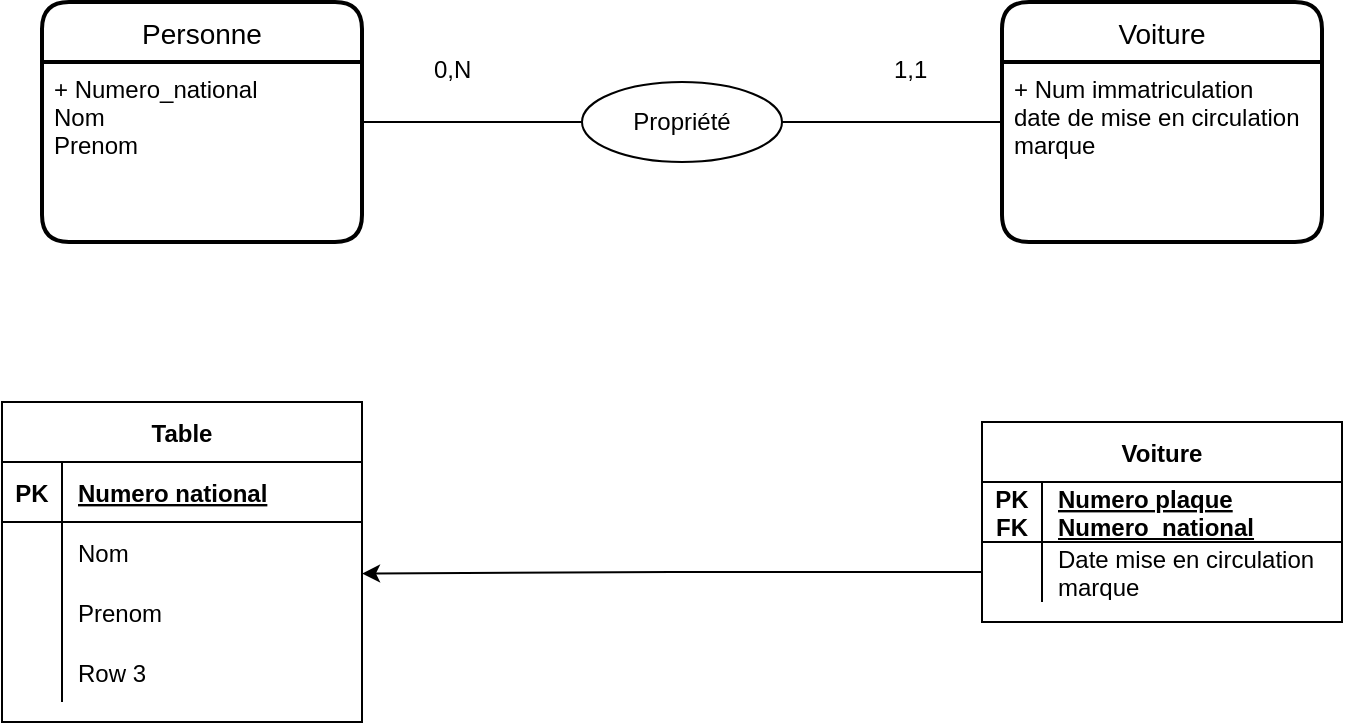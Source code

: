 <mxfile pages="3">
    <diagram id="t1W-9qRDEud-XaSpPoHQ" name="Exercice 1">
        <mxGraphModel dx="2522" dy="1470" grid="1" gridSize="10" guides="1" tooltips="1" connect="1" arrows="1" fold="1" page="1" pageScale="1" pageWidth="4681" pageHeight="3300" math="0" shadow="0">
            <root>
                <mxCell id="0"/>
                <mxCell id="1" parent="0"/>
                <mxCell id="GgUKvCxDirKgdpI96OS_-1" value="Personne" style="swimlane;childLayout=stackLayout;horizontal=1;startSize=30;horizontalStack=0;rounded=1;fontSize=14;fontStyle=0;strokeWidth=2;resizeParent=0;resizeLast=1;shadow=0;dashed=0;align=center;" parent="1" vertex="1">
                    <mxGeometry x="170" y="160" width="160" height="120" as="geometry"/>
                </mxCell>
                <mxCell id="GgUKvCxDirKgdpI96OS_-2" value="+ Numero_national&#10;Nom &#10;Prenom" style="align=left;strokeColor=none;fillColor=none;spacingLeft=4;fontSize=12;verticalAlign=top;resizable=0;rotatable=0;part=1;" parent="GgUKvCxDirKgdpI96OS_-1" vertex="1">
                    <mxGeometry y="30" width="160" height="90" as="geometry"/>
                </mxCell>
                <mxCell id="GgUKvCxDirKgdpI96OS_-3" value="Voiture" style="swimlane;childLayout=stackLayout;horizontal=1;startSize=30;horizontalStack=0;rounded=1;fontSize=14;fontStyle=0;strokeWidth=2;resizeParent=0;resizeLast=1;shadow=0;dashed=0;align=center;" parent="1" vertex="1">
                    <mxGeometry x="650" y="160" width="160" height="120" as="geometry"/>
                </mxCell>
                <mxCell id="GgUKvCxDirKgdpI96OS_-4" value="+ Num immatriculation&#10;date de mise en circulation&#10;marque" style="align=left;strokeColor=none;fillColor=none;spacingLeft=4;fontSize=12;verticalAlign=top;resizable=0;rotatable=0;part=1;" parent="GgUKvCxDirKgdpI96OS_-3" vertex="1">
                    <mxGeometry y="30" width="160" height="90" as="geometry"/>
                </mxCell>
                <mxCell id="GgUKvCxDirKgdpI96OS_-6" style="edgeStyle=orthogonalEdgeStyle;rounded=0;orthogonalLoop=1;jettySize=auto;html=1;endArrow=none;endFill=0;" parent="1" source="GgUKvCxDirKgdpI96OS_-5" target="GgUKvCxDirKgdpI96OS_-4" edge="1">
                    <mxGeometry relative="1" as="geometry">
                        <Array as="points">
                            <mxPoint x="610" y="220"/>
                            <mxPoint x="610" y="220"/>
                        </Array>
                    </mxGeometry>
                </mxCell>
                <mxCell id="GgUKvCxDirKgdpI96OS_-7" style="edgeStyle=orthogonalEdgeStyle;rounded=0;orthogonalLoop=1;jettySize=auto;html=1;entryX=1;entryY=0.25;entryDx=0;entryDy=0;endArrow=none;endFill=0;" parent="1" source="GgUKvCxDirKgdpI96OS_-5" target="GgUKvCxDirKgdpI96OS_-2" edge="1">
                    <mxGeometry relative="1" as="geometry">
                        <Array as="points">
                            <mxPoint x="330" y="220"/>
                        </Array>
                    </mxGeometry>
                </mxCell>
                <mxCell id="GgUKvCxDirKgdpI96OS_-5" value="Propriété&lt;br&gt;" style="ellipse;whiteSpace=wrap;html=1;align=center;" parent="1" vertex="1">
                    <mxGeometry x="440" y="200" width="100" height="40" as="geometry"/>
                </mxCell>
                <mxCell id="GgUKvCxDirKgdpI96OS_-8" value="0,N" style="text;strokeColor=none;fillColor=none;spacingLeft=4;spacingRight=4;overflow=hidden;rotatable=0;points=[[0,0.5],[1,0.5]];portConstraint=eastwest;fontSize=12;" parent="1" vertex="1">
                    <mxGeometry x="360" y="180" width="40" height="30" as="geometry"/>
                </mxCell>
                <mxCell id="GgUKvCxDirKgdpI96OS_-9" value="1,1" style="text;strokeColor=none;fillColor=none;spacingLeft=4;spacingRight=4;overflow=hidden;rotatable=0;points=[[0,0.5],[1,0.5]];portConstraint=eastwest;fontSize=12;" parent="1" vertex="1">
                    <mxGeometry x="590" y="180" width="40" height="30" as="geometry"/>
                </mxCell>
                <mxCell id="GgUKvCxDirKgdpI96OS_-10" value="Table" style="shape=table;startSize=30;container=1;collapsible=1;childLayout=tableLayout;fixedRows=1;rowLines=0;fontStyle=1;align=center;resizeLast=1;" parent="1" vertex="1">
                    <mxGeometry x="150" y="360" width="180" height="160" as="geometry"/>
                </mxCell>
                <mxCell id="GgUKvCxDirKgdpI96OS_-11" value="" style="shape=partialRectangle;collapsible=0;dropTarget=0;pointerEvents=0;fillColor=none;top=0;left=0;bottom=1;right=0;points=[[0,0.5],[1,0.5]];portConstraint=eastwest;" parent="GgUKvCxDirKgdpI96OS_-10" vertex="1">
                    <mxGeometry y="30" width="180" height="30" as="geometry"/>
                </mxCell>
                <mxCell id="GgUKvCxDirKgdpI96OS_-12" value="PK" style="shape=partialRectangle;connectable=0;fillColor=none;top=0;left=0;bottom=0;right=0;fontStyle=1;overflow=hidden;" parent="GgUKvCxDirKgdpI96OS_-11" vertex="1">
                    <mxGeometry width="30" height="30" as="geometry"/>
                </mxCell>
                <mxCell id="GgUKvCxDirKgdpI96OS_-13" value="Numero national" style="shape=partialRectangle;connectable=0;fillColor=none;top=0;left=0;bottom=0;right=0;align=left;spacingLeft=6;fontStyle=5;overflow=hidden;" parent="GgUKvCxDirKgdpI96OS_-11" vertex="1">
                    <mxGeometry x="30" width="150" height="30" as="geometry"/>
                </mxCell>
                <mxCell id="GgUKvCxDirKgdpI96OS_-14" value="" style="shape=partialRectangle;collapsible=0;dropTarget=0;pointerEvents=0;fillColor=none;top=0;left=0;bottom=0;right=0;points=[[0,0.5],[1,0.5]];portConstraint=eastwest;" parent="GgUKvCxDirKgdpI96OS_-10" vertex="1">
                    <mxGeometry y="60" width="180" height="30" as="geometry"/>
                </mxCell>
                <mxCell id="GgUKvCxDirKgdpI96OS_-15" value="" style="shape=partialRectangle;connectable=0;fillColor=none;top=0;left=0;bottom=0;right=0;editable=1;overflow=hidden;" parent="GgUKvCxDirKgdpI96OS_-14" vertex="1">
                    <mxGeometry width="30" height="30" as="geometry"/>
                </mxCell>
                <mxCell id="GgUKvCxDirKgdpI96OS_-16" value="Nom" style="shape=partialRectangle;connectable=0;fillColor=none;top=0;left=0;bottom=0;right=0;align=left;spacingLeft=6;overflow=hidden;" parent="GgUKvCxDirKgdpI96OS_-14" vertex="1">
                    <mxGeometry x="30" width="150" height="30" as="geometry"/>
                </mxCell>
                <mxCell id="GgUKvCxDirKgdpI96OS_-17" value="" style="shape=partialRectangle;collapsible=0;dropTarget=0;pointerEvents=0;fillColor=none;top=0;left=0;bottom=0;right=0;points=[[0,0.5],[1,0.5]];portConstraint=eastwest;" parent="GgUKvCxDirKgdpI96OS_-10" vertex="1">
                    <mxGeometry y="90" width="180" height="30" as="geometry"/>
                </mxCell>
                <mxCell id="GgUKvCxDirKgdpI96OS_-18" value="" style="shape=partialRectangle;connectable=0;fillColor=none;top=0;left=0;bottom=0;right=0;editable=1;overflow=hidden;" parent="GgUKvCxDirKgdpI96OS_-17" vertex="1">
                    <mxGeometry width="30" height="30" as="geometry"/>
                </mxCell>
                <mxCell id="GgUKvCxDirKgdpI96OS_-19" value="Prenom" style="shape=partialRectangle;connectable=0;fillColor=none;top=0;left=0;bottom=0;right=0;align=left;spacingLeft=6;overflow=hidden;" parent="GgUKvCxDirKgdpI96OS_-17" vertex="1">
                    <mxGeometry x="30" width="150" height="30" as="geometry"/>
                </mxCell>
                <mxCell id="GgUKvCxDirKgdpI96OS_-20" value="" style="shape=partialRectangle;collapsible=0;dropTarget=0;pointerEvents=0;fillColor=none;top=0;left=0;bottom=0;right=0;points=[[0,0.5],[1,0.5]];portConstraint=eastwest;" parent="GgUKvCxDirKgdpI96OS_-10" vertex="1">
                    <mxGeometry y="120" width="180" height="30" as="geometry"/>
                </mxCell>
                <mxCell id="GgUKvCxDirKgdpI96OS_-21" value="" style="shape=partialRectangle;connectable=0;fillColor=none;top=0;left=0;bottom=0;right=0;editable=1;overflow=hidden;" parent="GgUKvCxDirKgdpI96OS_-20" vertex="1">
                    <mxGeometry width="30" height="30" as="geometry"/>
                </mxCell>
                <mxCell id="GgUKvCxDirKgdpI96OS_-22" value="Row 3" style="shape=partialRectangle;connectable=0;fillColor=none;top=0;left=0;bottom=0;right=0;align=left;spacingLeft=6;overflow=hidden;" parent="GgUKvCxDirKgdpI96OS_-20" vertex="1">
                    <mxGeometry x="30" width="150" height="30" as="geometry"/>
                </mxCell>
                <mxCell id="GgUKvCxDirKgdpI96OS_-23" value="Voiture" style="shape=table;startSize=30;container=1;collapsible=1;childLayout=tableLayout;fixedRows=1;rowLines=0;fontStyle=1;align=center;resizeLast=1;" parent="1" vertex="1">
                    <mxGeometry x="640" y="370" width="180" height="100" as="geometry"/>
                </mxCell>
                <mxCell id="GgUKvCxDirKgdpI96OS_-24" value="" style="shape=partialRectangle;collapsible=0;dropTarget=0;pointerEvents=0;fillColor=none;top=0;left=0;bottom=1;right=0;points=[[0,0.5],[1,0.5]];portConstraint=eastwest;" parent="GgUKvCxDirKgdpI96OS_-23" vertex="1">
                    <mxGeometry y="30" width="180" height="30" as="geometry"/>
                </mxCell>
                <mxCell id="GgUKvCxDirKgdpI96OS_-25" value="PK&#10;FK" style="shape=partialRectangle;connectable=0;fillColor=none;top=0;left=0;bottom=0;right=0;fontStyle=1;overflow=hidden;" parent="GgUKvCxDirKgdpI96OS_-24" vertex="1">
                    <mxGeometry width="30" height="30" as="geometry"/>
                </mxCell>
                <mxCell id="GgUKvCxDirKgdpI96OS_-26" value="Numero plaque&#10;Numero_national" style="shape=partialRectangle;connectable=0;fillColor=none;top=0;left=0;bottom=0;right=0;align=left;spacingLeft=6;fontStyle=5;overflow=hidden;" parent="GgUKvCxDirKgdpI96OS_-24" vertex="1">
                    <mxGeometry x="30" width="150" height="30" as="geometry"/>
                </mxCell>
                <mxCell id="GgUKvCxDirKgdpI96OS_-27" value="" style="shape=partialRectangle;collapsible=0;dropTarget=0;pointerEvents=0;fillColor=none;top=0;left=0;bottom=0;right=0;points=[[0,0.5],[1,0.5]];portConstraint=eastwest;" parent="GgUKvCxDirKgdpI96OS_-23" vertex="1">
                    <mxGeometry y="60" width="180" height="30" as="geometry"/>
                </mxCell>
                <mxCell id="GgUKvCxDirKgdpI96OS_-28" value="" style="shape=partialRectangle;connectable=0;fillColor=none;top=0;left=0;bottom=0;right=0;editable=1;overflow=hidden;" parent="GgUKvCxDirKgdpI96OS_-27" vertex="1">
                    <mxGeometry width="30" height="30" as="geometry"/>
                </mxCell>
                <mxCell id="GgUKvCxDirKgdpI96OS_-29" value="Date mise en circulation&#10;marque" style="shape=partialRectangle;connectable=0;fillColor=none;top=0;left=0;bottom=0;right=0;align=left;spacingLeft=6;overflow=hidden;" parent="GgUKvCxDirKgdpI96OS_-27" vertex="1">
                    <mxGeometry x="30" width="150" height="30" as="geometry"/>
                </mxCell>
                <mxCell id="GgUKvCxDirKgdpI96OS_-36" style="edgeStyle=orthogonalEdgeStyle;rounded=0;orthogonalLoop=1;jettySize=auto;html=1;entryX=1;entryY=0.86;entryDx=0;entryDy=0;entryPerimeter=0;endArrow=classic;endFill=1;" parent="1" source="GgUKvCxDirKgdpI96OS_-27" target="GgUKvCxDirKgdpI96OS_-14" edge="1">
                    <mxGeometry relative="1" as="geometry"/>
                </mxCell>
            </root>
        </mxGraphModel>
    </diagram>
    <diagram id="6RPjGwd6VmsNL-ErxMH4" name="Exercice 5">
        <mxGraphModel dx="1513" dy="4182" grid="1" gridSize="10" guides="1" tooltips="1" connect="1" arrows="1" fold="1" page="1" pageScale="1" pageWidth="4681" pageHeight="3300" math="0" shadow="0">
            <root>
                <mxCell id="se_A0jxtKnwOcGZK0gfd-0"/>
                <mxCell id="se_A0jxtKnwOcGZK0gfd-1" parent="se_A0jxtKnwOcGZK0gfd-0"/>
                <mxCell id="se_A0jxtKnwOcGZK0gfd-2" value="Client" style="swimlane;childLayout=stackLayout;horizontal=1;startSize=30;horizontalStack=0;rounded=1;fontSize=14;fontStyle=0;strokeWidth=2;resizeParent=0;resizeLast=1;shadow=0;dashed=0;align=center;" parent="se_A0jxtKnwOcGZK0gfd-1" vertex="1">
                    <mxGeometry x="10" y="85" width="160" height="170" as="geometry"/>
                </mxCell>
                <mxCell id="se_A0jxtKnwOcGZK0gfd-3" value="+ Numero national&#10;Nom&#10;Prenom&#10;Adresse&#10; rue&#10; num&#10; code postal&#10; localite&#10;" style="align=left;strokeColor=none;fillColor=none;spacingLeft=4;fontSize=12;verticalAlign=top;resizable=0;rotatable=0;part=1;" parent="se_A0jxtKnwOcGZK0gfd-2" vertex="1">
                    <mxGeometry y="30" width="160" height="140" as="geometry"/>
                </mxCell>
                <mxCell id="se_A0jxtKnwOcGZK0gfd-4" value="Livre" style="swimlane;childLayout=stackLayout;horizontal=1;startSize=30;horizontalStack=0;rounded=1;fontSize=14;fontStyle=0;strokeWidth=2;resizeParent=0;resizeLast=1;shadow=0;dashed=0;align=center;" parent="se_A0jxtKnwOcGZK0gfd-1" vertex="1">
                    <mxGeometry x="820" y="90" width="160" height="120" as="geometry"/>
                </mxCell>
                <mxCell id="se_A0jxtKnwOcGZK0gfd-5" value="+ ISBN&#10;+Titre&#10;(Nom de l'auteur [1-N]) &#10;Date achat" style="align=left;strokeColor=none;fillColor=none;spacingLeft=4;fontSize=12;verticalAlign=top;resizable=0;rotatable=0;part=1;" parent="se_A0jxtKnwOcGZK0gfd-4" vertex="1">
                    <mxGeometry y="30" width="160" height="90" as="geometry"/>
                </mxCell>
                <mxCell id="se_A0jxtKnwOcGZK0gfd-6" value="Auteur" style="swimlane;childLayout=stackLayout;horizontal=1;startSize=30;horizontalStack=0;rounded=1;fontSize=14;fontStyle=0;strokeWidth=2;resizeParent=0;resizeLast=1;shadow=0;dashed=0;align=center;" parent="se_A0jxtKnwOcGZK0gfd-1" vertex="1">
                    <mxGeometry x="820" y="350" width="160" height="120" as="geometry"/>
                </mxCell>
                <mxCell id="se_A0jxtKnwOcGZK0gfd-7" value="+ Numero&#10;Nom&#10;Prenom&#10;Date naissance&#10;" style="align=left;strokeColor=none;fillColor=none;spacingLeft=4;fontSize=12;verticalAlign=top;resizable=0;rotatable=0;part=1;" parent="se_A0jxtKnwOcGZK0gfd-6" vertex="1">
                    <mxGeometry y="30" width="160" height="90" as="geometry"/>
                </mxCell>
                <mxCell id="se_A0jxtKnwOcGZK0gfd-8" value="Emprunt" style="swimlane;childLayout=stackLayout;horizontal=1;startSize=30;horizontalStack=0;rounded=1;fontSize=14;fontStyle=0;strokeWidth=2;resizeParent=0;resizeLast=1;shadow=0;dashed=0;align=center;" parent="se_A0jxtKnwOcGZK0gfd-1" vertex="1">
                    <mxGeometry x="410" y="90" width="160" height="120" as="geometry"/>
                </mxCell>
                <mxCell id="se_A0jxtKnwOcGZK0gfd-9" value="+ Num_emprunt&#10;Date sortie&#10;Date retour" style="align=left;strokeColor=none;fillColor=none;spacingLeft=4;fontSize=12;verticalAlign=top;resizable=0;rotatable=0;part=1;" parent="se_A0jxtKnwOcGZK0gfd-8" vertex="1">
                    <mxGeometry y="30" width="160" height="90" as="geometry"/>
                </mxCell>
                <mxCell id="se_A0jxtKnwOcGZK0gfd-10" value="Client" style="swimlane;childLayout=stackLayout;horizontal=1;startSize=30;horizontalStack=0;rounded=1;fontSize=14;fontStyle=0;strokeWidth=2;resizeParent=0;resizeLast=1;shadow=0;dashed=0;align=center;" parent="se_A0jxtKnwOcGZK0gfd-1" vertex="1">
                    <mxGeometry x="10" y="650" width="160" height="170" as="geometry"/>
                </mxCell>
                <mxCell id="se_A0jxtKnwOcGZK0gfd-11" value="+ Numero national&#10;Nom&#10;Prenom&#10;Adresse&#10; rue&#10; num&#10;code postal&#10;localite&#10;" style="align=left;strokeColor=none;fillColor=none;spacingLeft=4;fontSize=12;verticalAlign=top;resizable=0;rotatable=0;part=1;" parent="se_A0jxtKnwOcGZK0gfd-10" vertex="1">
                    <mxGeometry y="30" width="160" height="140" as="geometry"/>
                </mxCell>
                <mxCell id="se_A0jxtKnwOcGZK0gfd-12" value="Livre" style="swimlane;childLayout=stackLayout;horizontal=1;startSize=30;horizontalStack=0;rounded=1;fontSize=14;fontStyle=0;strokeWidth=2;resizeParent=0;resizeLast=1;shadow=0;dashed=0;align=center;" parent="se_A0jxtKnwOcGZK0gfd-1" vertex="1">
                    <mxGeometry x="800" y="675" width="160" height="120" as="geometry"/>
                </mxCell>
                <mxCell id="se_A0jxtKnwOcGZK0gfd-13" value="+ ISBN&#10;+Titre&#10;(Nom de l'auteur [1-N]) &#10;Date achat" style="align=left;strokeColor=none;fillColor=none;spacingLeft=4;fontSize=12;verticalAlign=top;resizable=0;rotatable=0;part=1;" parent="se_A0jxtKnwOcGZK0gfd-12" vertex="1">
                    <mxGeometry y="30" width="160" height="90" as="geometry"/>
                </mxCell>
                <mxCell id="se_A0jxtKnwOcGZK0gfd-16" value="Solution 1" style="text;strokeColor=none;fillColor=none;spacingLeft=4;spacingRight=4;overflow=hidden;rotatable=0;points=[[0,0.5],[1,0.5]];portConstraint=eastwest;fontSize=20;fontStyle=1" parent="se_A0jxtKnwOcGZK0gfd-1" vertex="1">
                    <mxGeometry x="20" y="-10" width="120" height="40" as="geometry"/>
                </mxCell>
                <mxCell id="se_A0jxtKnwOcGZK0gfd-17" value="Solution 2" style="text;strokeColor=none;fillColor=none;spacingLeft=4;spacingRight=4;overflow=hidden;rotatable=0;points=[[0,0.5],[1,0.5]];portConstraint=eastwest;fontSize=20;fontStyle=1" parent="se_A0jxtKnwOcGZK0gfd-1" vertex="1">
                    <mxGeometry x="10" y="570" width="120" height="40" as="geometry"/>
                </mxCell>
                <mxCell id="se_A0jxtKnwOcGZK0gfd-19" style="edgeStyle=orthogonalEdgeStyle;rounded=0;orthogonalLoop=1;jettySize=auto;html=1;endArrow=none;endFill=0;fontSize=20;" parent="se_A0jxtKnwOcGZK0gfd-1" source="se_A0jxtKnwOcGZK0gfd-18" target="se_A0jxtKnwOcGZK0gfd-9" edge="1">
                    <mxGeometry relative="1" as="geometry">
                        <Array as="points">
                            <mxPoint x="400" y="160"/>
                            <mxPoint x="400" y="160"/>
                        </Array>
                    </mxGeometry>
                </mxCell>
                <mxCell id="se_A0jxtKnwOcGZK0gfd-20" style="edgeStyle=orthogonalEdgeStyle;rounded=0;orthogonalLoop=1;jettySize=auto;html=1;endArrow=none;endFill=0;fontSize=20;" parent="se_A0jxtKnwOcGZK0gfd-1" source="se_A0jxtKnwOcGZK0gfd-18" target="se_A0jxtKnwOcGZK0gfd-3" edge="1">
                    <mxGeometry relative="1" as="geometry">
                        <Array as="points">
                            <mxPoint x="190" y="160"/>
                            <mxPoint x="190" y="160"/>
                        </Array>
                    </mxGeometry>
                </mxCell>
                <mxCell id="se_A0jxtKnwOcGZK0gfd-18" value="Emprunt" style="ellipse;whiteSpace=wrap;html=1;align=center;fontSize=20;" parent="se_A0jxtKnwOcGZK0gfd-1" vertex="1">
                    <mxGeometry x="240" y="140" width="100" height="40" as="geometry"/>
                </mxCell>
                <mxCell id="se_A0jxtKnwOcGZK0gfd-21" value="0,N" style="text;strokeColor=none;fillColor=none;spacingLeft=4;spacingRight=4;overflow=hidden;rotatable=0;points=[[0,0.5],[1,0.5]];portConstraint=eastwest;fontSize=12;" parent="se_A0jxtKnwOcGZK0gfd-1" vertex="1">
                    <mxGeometry x="180" y="120" width="40" height="30" as="geometry"/>
                </mxCell>
                <mxCell id="se_A0jxtKnwOcGZK0gfd-22" value="1,1" style="text;strokeColor=none;fillColor=none;spacingLeft=4;spacingRight=4;overflow=hidden;rotatable=0;points=[[0,0.5],[1,0.5]];portConstraint=eastwest;fontSize=12;" parent="se_A0jxtKnwOcGZK0gfd-1" vertex="1">
                    <mxGeometry x="360" y="120" width="40" height="30" as="geometry"/>
                </mxCell>
                <mxCell id="3m6Q8usujvDGC-EYeIXQ-1" style="edgeStyle=orthogonalEdgeStyle;rounded=0;orthogonalLoop=1;jettySize=auto;html=1;entryX=1;entryY=0.25;entryDx=0;entryDy=0;endArrow=none;endFill=0;fontSize=20;" parent="se_A0jxtKnwOcGZK0gfd-1" source="se_A0jxtKnwOcGZK0gfd-23" target="se_A0jxtKnwOcGZK0gfd-9" edge="1">
                    <mxGeometry relative="1" as="geometry">
                        <Array as="points">
                            <mxPoint x="570" y="150"/>
                        </Array>
                    </mxGeometry>
                </mxCell>
                <mxCell id="3m6Q8usujvDGC-EYeIXQ-18" style="edgeStyle=orthogonalEdgeStyle;rounded=0;orthogonalLoop=1;jettySize=auto;html=1;entryX=0;entryY=0.5;entryDx=0;entryDy=0;endArrow=none;endFill=0;fontSize=20;" parent="se_A0jxtKnwOcGZK0gfd-1" source="se_A0jxtKnwOcGZK0gfd-23" target="se_A0jxtKnwOcGZK0gfd-4" edge="1">
                    <mxGeometry relative="1" as="geometry"/>
                </mxCell>
                <mxCell id="se_A0jxtKnwOcGZK0gfd-23" value="Concerne" style="ellipse;whiteSpace=wrap;html=1;align=center;fontSize=20;" parent="se_A0jxtKnwOcGZK0gfd-1" vertex="1">
                    <mxGeometry x="650" y="130" width="100" height="40" as="geometry"/>
                </mxCell>
                <mxCell id="3m6Q8usujvDGC-EYeIXQ-27" style="edgeStyle=orthogonalEdgeStyle;rounded=0;orthogonalLoop=1;jettySize=auto;html=1;endArrow=none;endFill=0;fontSize=20;entryX=-0.01;entryY=0.098;entryDx=0;entryDy=0;entryPerimeter=0;" parent="se_A0jxtKnwOcGZK0gfd-1" source="se_A0jxtKnwOcGZK0gfd-24" target="se_A0jxtKnwOcGZK0gfd-13" edge="1">
                    <mxGeometry relative="1" as="geometry">
                        <Array as="points">
                            <mxPoint x="670" y="710"/>
                            <mxPoint x="670" y="714"/>
                        </Array>
                    </mxGeometry>
                </mxCell>
                <mxCell id="3m6Q8usujvDGC-EYeIXQ-28" style="edgeStyle=orthogonalEdgeStyle;rounded=0;orthogonalLoop=1;jettySize=auto;html=1;entryX=1;entryY=0.25;entryDx=0;entryDy=0;endArrow=none;endFill=0;fontSize=20;" parent="se_A0jxtKnwOcGZK0gfd-1" source="se_A0jxtKnwOcGZK0gfd-24" target="se_A0jxtKnwOcGZK0gfd-11" edge="1">
                    <mxGeometry relative="1" as="geometry">
                        <Array as="points">
                            <mxPoint x="170" y="710"/>
                        </Array>
                    </mxGeometry>
                </mxCell>
                <mxCell id="se_A0jxtKnwOcGZK0gfd-24" value="Emprunter" style="ellipse;whiteSpace=wrap;html=1;align=center;fontSize=20;" parent="se_A0jxtKnwOcGZK0gfd-1" vertex="1">
                    <mxGeometry x="440" y="690" width="100" height="40" as="geometry"/>
                </mxCell>
                <mxCell id="3m6Q8usujvDGC-EYeIXQ-0" value="&lt;font style=&quot;font-size: 12px&quot;&gt;Date sortie&lt;br&gt;Date retour&lt;/font&gt;" style="whiteSpace=wrap;html=1;align=center;fontSize=20;" parent="se_A0jxtKnwOcGZK0gfd-1" vertex="1">
                    <mxGeometry x="425" y="730" width="130" height="50" as="geometry"/>
                </mxCell>
                <mxCell id="3m6Q8usujvDGC-EYeIXQ-9" value="Livre" style="swimlane;childLayout=stackLayout;horizontal=1;startSize=30;horizontalStack=0;rounded=1;fontSize=14;fontStyle=0;strokeWidth=2;resizeParent=0;resizeLast=1;shadow=0;dashed=0;align=center;" parent="se_A0jxtKnwOcGZK0gfd-1" vertex="1">
                    <mxGeometry x="690" y="1260" width="160" height="120" as="geometry"/>
                </mxCell>
                <mxCell id="3m6Q8usujvDGC-EYeIXQ-10" value="+ ISBN&#10;+Titre&#10;(Nom de l'auteur [1-N]) &#10;Date achat" style="align=left;strokeColor=none;fillColor=none;spacingLeft=4;fontSize=12;verticalAlign=top;resizable=0;rotatable=0;part=1;" parent="3m6Q8usujvDGC-EYeIXQ-9" vertex="1">
                    <mxGeometry y="30" width="160" height="90" as="geometry"/>
                </mxCell>
                <mxCell id="3m6Q8usujvDGC-EYeIXQ-99" style="edgeStyle=orthogonalEdgeStyle;rounded=0;orthogonalLoop=1;jettySize=auto;html=1;endArrow=none;endFill=0;fontSize=20;" parent="se_A0jxtKnwOcGZK0gfd-1" source="3m6Q8usujvDGC-EYeIXQ-11" target="3m6Q8usujvDGC-EYeIXQ-17" edge="1">
                    <mxGeometry relative="1" as="geometry"/>
                </mxCell>
                <mxCell id="3m6Q8usujvDGC-EYeIXQ-100" style="edgeStyle=orthogonalEdgeStyle;rounded=0;orthogonalLoop=1;jettySize=auto;html=1;entryX=-0.008;entryY=0.647;entryDx=0;entryDy=0;entryPerimeter=0;endArrow=none;endFill=0;fontSize=20;" parent="se_A0jxtKnwOcGZK0gfd-1" source="3m6Q8usujvDGC-EYeIXQ-11" target="3m6Q8usujvDGC-EYeIXQ-10" edge="1">
                    <mxGeometry relative="1" as="geometry"/>
                </mxCell>
                <mxCell id="3m6Q8usujvDGC-EYeIXQ-101" style="edgeStyle=orthogonalEdgeStyle;rounded=0;orthogonalLoop=1;jettySize=auto;html=1;endArrow=none;endFill=0;fontSize=20;" parent="se_A0jxtKnwOcGZK0gfd-1" source="3m6Q8usujvDGC-EYeIXQ-11" edge="1">
                    <mxGeometry relative="1" as="geometry">
                        <mxPoint x="440" y="1480" as="targetPoint"/>
                    </mxGeometry>
                </mxCell>
                <mxCell id="3m6Q8usujvDGC-EYeIXQ-11" value="Emprunter" style="ellipse;whiteSpace=wrap;html=1;align=center;fontSize=20;" parent="se_A0jxtKnwOcGZK0gfd-1" vertex="1">
                    <mxGeometry x="390" y="1330" width="100" height="40" as="geometry"/>
                </mxCell>
                <mxCell id="3m6Q8usujvDGC-EYeIXQ-13" value="Emprunt" style="swimlane;childLayout=stackLayout;horizontal=1;startSize=30;horizontalStack=0;rounded=1;fontSize=14;fontStyle=0;strokeWidth=2;resizeParent=0;resizeLast=1;shadow=0;dashed=0;align=center;" parent="se_A0jxtKnwOcGZK0gfd-1" vertex="1">
                    <mxGeometry x="370" y="1485" width="160" height="120" as="geometry"/>
                </mxCell>
                <mxCell id="3m6Q8usujvDGC-EYeIXQ-14" value="+ Num_emprunt&#10;Date sortie&#10;Date retour" style="align=left;strokeColor=none;fillColor=none;spacingLeft=4;fontSize=12;verticalAlign=top;resizable=0;rotatable=0;part=1;" parent="3m6Q8usujvDGC-EYeIXQ-13" vertex="1">
                    <mxGeometry y="30" width="160" height="90" as="geometry"/>
                </mxCell>
                <mxCell id="3m6Q8usujvDGC-EYeIXQ-16" value="Client" style="swimlane;childLayout=stackLayout;horizontal=1;startSize=30;horizontalStack=0;rounded=1;fontSize=14;fontStyle=0;strokeWidth=2;resizeParent=0;resizeLast=1;shadow=0;dashed=0;align=center;" parent="se_A0jxtKnwOcGZK0gfd-1" vertex="1">
                    <mxGeometry x="40" y="1250" width="160" height="170" as="geometry"/>
                </mxCell>
                <mxCell id="3m6Q8usujvDGC-EYeIXQ-17" value="+ Numero national&#10;Nom&#10;Prenom&#10;Adresse&#10; rue&#10; num&#10;code postal&#10;localite&#10;" style="align=left;strokeColor=none;fillColor=none;spacingLeft=4;fontSize=12;verticalAlign=top;resizable=0;rotatable=0;part=1;" parent="3m6Q8usujvDGC-EYeIXQ-16" vertex="1">
                    <mxGeometry y="30" width="160" height="140" as="geometry"/>
                </mxCell>
                <mxCell id="3m6Q8usujvDGC-EYeIXQ-19" value="1,1" style="text;strokeColor=none;fillColor=none;spacingLeft=4;spacingRight=4;overflow=hidden;rotatable=0;points=[[0,0.5],[1,0.5]];portConstraint=eastwest;fontSize=12;" parent="se_A0jxtKnwOcGZK0gfd-1" vertex="1">
                    <mxGeometry x="590" y="110" width="40" height="30" as="geometry"/>
                </mxCell>
                <mxCell id="3m6Q8usujvDGC-EYeIXQ-20" value="0,N" style="text;strokeColor=none;fillColor=none;spacingLeft=4;spacingRight=4;overflow=hidden;rotatable=0;points=[[0,0.5],[1,0.5]];portConstraint=eastwest;fontSize=12;" parent="se_A0jxtKnwOcGZK0gfd-1" vertex="1">
                    <mxGeometry x="760" y="110" width="40" height="30" as="geometry"/>
                </mxCell>
                <mxCell id="3m6Q8usujvDGC-EYeIXQ-22" style="edgeStyle=orthogonalEdgeStyle;rounded=0;orthogonalLoop=1;jettySize=auto;html=1;entryX=0.5;entryY=1;entryDx=0;entryDy=0;endArrow=none;endFill=0;fontSize=20;" parent="se_A0jxtKnwOcGZK0gfd-1" source="3m6Q8usujvDGC-EYeIXQ-21" target="se_A0jxtKnwOcGZK0gfd-5" edge="1">
                    <mxGeometry relative="1" as="geometry"/>
                </mxCell>
                <mxCell id="3m6Q8usujvDGC-EYeIXQ-23" style="edgeStyle=orthogonalEdgeStyle;rounded=0;orthogonalLoop=1;jettySize=auto;html=1;entryX=0.5;entryY=0;entryDx=0;entryDy=0;endArrow=none;endFill=0;fontSize=20;" parent="se_A0jxtKnwOcGZK0gfd-1" source="3m6Q8usujvDGC-EYeIXQ-21" target="se_A0jxtKnwOcGZK0gfd-6" edge="1">
                    <mxGeometry relative="1" as="geometry"/>
                </mxCell>
                <mxCell id="3m6Q8usujvDGC-EYeIXQ-21" value="Ecrire" style="ellipse;whiteSpace=wrap;html=1;align=center;fontSize=20;" parent="se_A0jxtKnwOcGZK0gfd-1" vertex="1">
                    <mxGeometry x="850" y="270" width="100" height="30" as="geometry"/>
                </mxCell>
                <mxCell id="3m6Q8usujvDGC-EYeIXQ-24" value="1,N" style="text;strokeColor=none;fillColor=none;spacingLeft=4;spacingRight=4;overflow=hidden;rotatable=0;points=[[0,0.5],[1,0.5]];portConstraint=eastwest;fontSize=12;" parent="se_A0jxtKnwOcGZK0gfd-1" vertex="1">
                    <mxGeometry x="910" y="225" width="40" height="30" as="geometry"/>
                </mxCell>
                <mxCell id="3m6Q8usujvDGC-EYeIXQ-25" value="1,N" style="text;strokeColor=none;fillColor=none;spacingLeft=4;spacingRight=4;overflow=hidden;rotatable=0;points=[[0,0.5],[1,0.5]];portConstraint=eastwest;fontSize=12;" parent="se_A0jxtKnwOcGZK0gfd-1" vertex="1">
                    <mxGeometry x="910" y="310" width="40" height="30" as="geometry"/>
                </mxCell>
                <mxCell id="3m6Q8usujvDGC-EYeIXQ-29" value="0,N" style="text;strokeColor=none;fillColor=none;spacingLeft=4;spacingRight=4;overflow=hidden;rotatable=0;points=[[0,0.5],[1,0.5]];portConstraint=eastwest;fontSize=12;" parent="se_A0jxtKnwOcGZK0gfd-1" vertex="1">
                    <mxGeometry x="250" y="670" width="40" height="30" as="geometry"/>
                </mxCell>
                <mxCell id="3m6Q8usujvDGC-EYeIXQ-30" value="1,N" style="text;strokeColor=none;fillColor=none;spacingLeft=4;spacingRight=4;overflow=hidden;rotatable=0;points=[[0,0.5],[1,0.5]];portConstraint=eastwest;fontSize=12;" parent="se_A0jxtKnwOcGZK0gfd-1" vertex="1">
                    <mxGeometry x="640" y="670" width="40" height="30" as="geometry"/>
                </mxCell>
                <mxCell id="3m6Q8usujvDGC-EYeIXQ-31" value="Client" style="shape=table;startSize=30;container=1;collapsible=1;childLayout=tableLayout;fixedRows=1;rowLines=0;fontStyle=1;align=center;resizeLast=1;fontSize=20;" parent="se_A0jxtKnwOcGZK0gfd-1" vertex="1">
                    <mxGeometry x="1230" y="100" width="180" height="160" as="geometry"/>
                </mxCell>
                <mxCell id="3m6Q8usujvDGC-EYeIXQ-32" value="" style="shape=partialRectangle;collapsible=0;dropTarget=0;pointerEvents=0;fillColor=none;top=0;left=0;bottom=1;right=0;points=[[0,0.5],[1,0.5]];portConstraint=eastwest;" parent="3m6Q8usujvDGC-EYeIXQ-31" vertex="1">
                    <mxGeometry y="30" width="180" height="30" as="geometry"/>
                </mxCell>
                <mxCell id="3m6Q8usujvDGC-EYeIXQ-33" value="PK" style="shape=partialRectangle;connectable=0;fillColor=none;top=0;left=0;bottom=0;right=0;fontStyle=1;overflow=hidden;" parent="3m6Q8usujvDGC-EYeIXQ-32" vertex="1">
                    <mxGeometry width="30" height="30" as="geometry"/>
                </mxCell>
                <mxCell id="3m6Q8usujvDGC-EYeIXQ-34" value="Numero national" style="shape=partialRectangle;connectable=0;fillColor=none;top=0;left=0;bottom=0;right=0;align=left;spacingLeft=6;fontStyle=5;overflow=hidden;" parent="3m6Q8usujvDGC-EYeIXQ-32" vertex="1">
                    <mxGeometry x="30" width="150" height="30" as="geometry"/>
                </mxCell>
                <mxCell id="3m6Q8usujvDGC-EYeIXQ-35" value="" style="shape=partialRectangle;collapsible=0;dropTarget=0;pointerEvents=0;fillColor=none;top=0;left=0;bottom=0;right=0;points=[[0,0.5],[1,0.5]];portConstraint=eastwest;" parent="3m6Q8usujvDGC-EYeIXQ-31" vertex="1">
                    <mxGeometry y="60" width="180" height="30" as="geometry"/>
                </mxCell>
                <mxCell id="3m6Q8usujvDGC-EYeIXQ-36" value="" style="shape=partialRectangle;connectable=0;fillColor=none;top=0;left=0;bottom=0;right=0;editable=1;overflow=hidden;" parent="3m6Q8usujvDGC-EYeIXQ-35" vertex="1">
                    <mxGeometry width="30" height="30" as="geometry"/>
                </mxCell>
                <mxCell id="3m6Q8usujvDGC-EYeIXQ-37" value="Nom" style="shape=partialRectangle;connectable=0;fillColor=none;top=0;left=0;bottom=0;right=0;align=left;spacingLeft=6;overflow=hidden;" parent="3m6Q8usujvDGC-EYeIXQ-35" vertex="1">
                    <mxGeometry x="30" width="150" height="30" as="geometry"/>
                </mxCell>
                <mxCell id="3m6Q8usujvDGC-EYeIXQ-38" value="" style="shape=partialRectangle;collapsible=0;dropTarget=0;pointerEvents=0;fillColor=none;top=0;left=0;bottom=0;right=0;points=[[0,0.5],[1,0.5]];portConstraint=eastwest;" parent="3m6Q8usujvDGC-EYeIXQ-31" vertex="1">
                    <mxGeometry y="90" width="180" height="30" as="geometry"/>
                </mxCell>
                <mxCell id="3m6Q8usujvDGC-EYeIXQ-39" value="" style="shape=partialRectangle;connectable=0;fillColor=none;top=0;left=0;bottom=0;right=0;editable=1;overflow=hidden;" parent="3m6Q8usujvDGC-EYeIXQ-38" vertex="1">
                    <mxGeometry width="30" height="30" as="geometry"/>
                </mxCell>
                <mxCell id="3m6Q8usujvDGC-EYeIXQ-40" value="Prenom" style="shape=partialRectangle;connectable=0;fillColor=none;top=0;left=0;bottom=0;right=0;align=left;spacingLeft=6;overflow=hidden;" parent="3m6Q8usujvDGC-EYeIXQ-38" vertex="1">
                    <mxGeometry x="30" width="150" height="30" as="geometry"/>
                </mxCell>
                <mxCell id="3m6Q8usujvDGC-EYeIXQ-41" value="" style="shape=partialRectangle;collapsible=0;dropTarget=0;pointerEvents=0;fillColor=none;top=0;left=0;bottom=0;right=0;points=[[0,0.5],[1,0.5]];portConstraint=eastwest;" parent="3m6Q8usujvDGC-EYeIXQ-31" vertex="1">
                    <mxGeometry y="120" width="180" height="30" as="geometry"/>
                </mxCell>
                <mxCell id="3m6Q8usujvDGC-EYeIXQ-42" value="" style="shape=partialRectangle;connectable=0;fillColor=none;top=0;left=0;bottom=0;right=0;editable=1;overflow=hidden;" parent="3m6Q8usujvDGC-EYeIXQ-41" vertex="1">
                    <mxGeometry width="30" height="30" as="geometry"/>
                </mxCell>
                <mxCell id="3m6Q8usujvDGC-EYeIXQ-43" value="Row 3" style="shape=partialRectangle;connectable=0;fillColor=none;top=0;left=0;bottom=0;right=0;align=left;spacingLeft=6;overflow=hidden;" parent="3m6Q8usujvDGC-EYeIXQ-41" vertex="1">
                    <mxGeometry x="30" width="150" height="30" as="geometry"/>
                </mxCell>
                <mxCell id="3m6Q8usujvDGC-EYeIXQ-44" value="Emprunt" style="shape=table;startSize=30;container=1;collapsible=1;childLayout=tableLayout;fixedRows=1;rowLines=0;fontStyle=1;align=center;resizeLast=1;fontSize=20;" parent="se_A0jxtKnwOcGZK0gfd-1" vertex="1">
                    <mxGeometry x="1570" y="110" width="180" height="160" as="geometry"/>
                </mxCell>
                <mxCell id="3m6Q8usujvDGC-EYeIXQ-45" value="" style="shape=partialRectangle;collapsible=0;dropTarget=0;pointerEvents=0;fillColor=none;top=0;left=0;bottom=1;right=0;points=[[0,0.5],[1,0.5]];portConstraint=eastwest;" parent="3m6Q8usujvDGC-EYeIXQ-44" vertex="1">
                    <mxGeometry y="30" width="180" height="60" as="geometry"/>
                </mxCell>
                <mxCell id="3m6Q8usujvDGC-EYeIXQ-46" value="PK&#10;FK&#10;FK" style="shape=partialRectangle;connectable=0;fillColor=none;top=0;left=0;bottom=0;right=0;fontStyle=1;overflow=hidden;" parent="3m6Q8usujvDGC-EYeIXQ-45" vertex="1">
                    <mxGeometry width="30" height="60" as="geometry"/>
                </mxCell>
                <mxCell id="3m6Q8usujvDGC-EYeIXQ-47" value="Numero&#10;Numero national&#10;Numero livre" style="shape=partialRectangle;connectable=0;fillColor=none;top=0;left=0;bottom=0;right=0;align=left;spacingLeft=6;fontStyle=5;overflow=hidden;" parent="3m6Q8usujvDGC-EYeIXQ-45" vertex="1">
                    <mxGeometry x="30" width="150" height="60" as="geometry"/>
                </mxCell>
                <mxCell id="3m6Q8usujvDGC-EYeIXQ-48" value="" style="shape=partialRectangle;collapsible=0;dropTarget=0;pointerEvents=0;fillColor=none;top=0;left=0;bottom=0;right=0;points=[[0,0.5],[1,0.5]];portConstraint=eastwest;" parent="3m6Q8usujvDGC-EYeIXQ-44" vertex="1">
                    <mxGeometry y="90" width="180" height="30" as="geometry"/>
                </mxCell>
                <mxCell id="3m6Q8usujvDGC-EYeIXQ-49" value="" style="shape=partialRectangle;connectable=0;fillColor=none;top=0;left=0;bottom=0;right=0;editable=1;overflow=hidden;" parent="3m6Q8usujvDGC-EYeIXQ-48" vertex="1">
                    <mxGeometry width="30" height="30" as="geometry"/>
                </mxCell>
                <mxCell id="3m6Q8usujvDGC-EYeIXQ-50" value="Date emprunt" style="shape=partialRectangle;connectable=0;fillColor=none;top=0;left=0;bottom=0;right=0;align=left;spacingLeft=6;overflow=hidden;" parent="3m6Q8usujvDGC-EYeIXQ-48" vertex="1">
                    <mxGeometry x="30" width="150" height="30" as="geometry"/>
                </mxCell>
                <mxCell id="3m6Q8usujvDGC-EYeIXQ-51" value="" style="shape=partialRectangle;collapsible=0;dropTarget=0;pointerEvents=0;fillColor=none;top=0;left=0;bottom=0;right=0;points=[[0,0.5],[1,0.5]];portConstraint=eastwest;" parent="3m6Q8usujvDGC-EYeIXQ-44" vertex="1">
                    <mxGeometry y="120" width="180" height="30" as="geometry"/>
                </mxCell>
                <mxCell id="3m6Q8usujvDGC-EYeIXQ-52" value="" style="shape=partialRectangle;connectable=0;fillColor=none;top=0;left=0;bottom=0;right=0;editable=1;overflow=hidden;" parent="3m6Q8usujvDGC-EYeIXQ-51" vertex="1">
                    <mxGeometry width="30" height="30" as="geometry"/>
                </mxCell>
                <mxCell id="3m6Q8usujvDGC-EYeIXQ-53" value="Date retour" style="shape=partialRectangle;connectable=0;fillColor=none;top=0;left=0;bottom=0;right=0;align=left;spacingLeft=6;overflow=hidden;" parent="3m6Q8usujvDGC-EYeIXQ-51" vertex="1">
                    <mxGeometry x="30" width="150" height="30" as="geometry"/>
                </mxCell>
                <mxCell id="3m6Q8usujvDGC-EYeIXQ-57" value="Livre" style="shape=table;startSize=30;container=1;collapsible=1;childLayout=tableLayout;fixedRows=1;rowLines=0;fontStyle=1;align=center;resizeLast=1;fontSize=20;" parent="se_A0jxtKnwOcGZK0gfd-1" vertex="1">
                    <mxGeometry x="1900" y="110" width="180" height="160" as="geometry"/>
                </mxCell>
                <mxCell id="3m6Q8usujvDGC-EYeIXQ-58" value="" style="shape=partialRectangle;collapsible=0;dropTarget=0;pointerEvents=0;fillColor=none;top=0;left=0;bottom=1;right=0;points=[[0,0.5],[1,0.5]];portConstraint=eastwest;" parent="3m6Q8usujvDGC-EYeIXQ-57" vertex="1">
                    <mxGeometry y="30" width="180" height="30" as="geometry"/>
                </mxCell>
                <mxCell id="3m6Q8usujvDGC-EYeIXQ-59" value="PK" style="shape=partialRectangle;connectable=0;fillColor=none;top=0;left=0;bottom=0;right=0;fontStyle=1;overflow=hidden;" parent="3m6Q8usujvDGC-EYeIXQ-58" vertex="1">
                    <mxGeometry width="30" height="30" as="geometry"/>
                </mxCell>
                <mxCell id="3m6Q8usujvDGC-EYeIXQ-60" value="Numero" style="shape=partialRectangle;connectable=0;fillColor=none;top=0;left=0;bottom=0;right=0;align=left;spacingLeft=6;fontStyle=5;overflow=hidden;" parent="3m6Q8usujvDGC-EYeIXQ-58" vertex="1">
                    <mxGeometry x="30" width="150" height="30" as="geometry"/>
                </mxCell>
                <mxCell id="3m6Q8usujvDGC-EYeIXQ-61" value="" style="shape=partialRectangle;collapsible=0;dropTarget=0;pointerEvents=0;fillColor=none;top=0;left=0;bottom=0;right=0;points=[[0,0.5],[1,0.5]];portConstraint=eastwest;" parent="3m6Q8usujvDGC-EYeIXQ-57" vertex="1">
                    <mxGeometry y="60" width="180" height="30" as="geometry"/>
                </mxCell>
                <mxCell id="3m6Q8usujvDGC-EYeIXQ-62" value="" style="shape=partialRectangle;connectable=0;fillColor=none;top=0;left=0;bottom=0;right=0;editable=1;overflow=hidden;" parent="3m6Q8usujvDGC-EYeIXQ-61" vertex="1">
                    <mxGeometry width="30" height="30" as="geometry"/>
                </mxCell>
                <mxCell id="3m6Q8usujvDGC-EYeIXQ-63" value="Titre" style="shape=partialRectangle;connectable=0;fillColor=none;top=0;left=0;bottom=0;right=0;align=left;spacingLeft=6;overflow=hidden;" parent="3m6Q8usujvDGC-EYeIXQ-61" vertex="1">
                    <mxGeometry x="30" width="150" height="30" as="geometry"/>
                </mxCell>
                <mxCell id="3m6Q8usujvDGC-EYeIXQ-64" value="" style="shape=partialRectangle;collapsible=0;dropTarget=0;pointerEvents=0;fillColor=none;top=0;left=0;bottom=0;right=0;points=[[0,0.5],[1,0.5]];portConstraint=eastwest;" parent="3m6Q8usujvDGC-EYeIXQ-57" vertex="1">
                    <mxGeometry y="90" width="180" height="30" as="geometry"/>
                </mxCell>
                <mxCell id="3m6Q8usujvDGC-EYeIXQ-65" value="" style="shape=partialRectangle;connectable=0;fillColor=none;top=0;left=0;bottom=0;right=0;editable=1;overflow=hidden;" parent="3m6Q8usujvDGC-EYeIXQ-64" vertex="1">
                    <mxGeometry width="30" height="30" as="geometry"/>
                </mxCell>
                <mxCell id="3m6Q8usujvDGC-EYeIXQ-66" value="Date achat" style="shape=partialRectangle;connectable=0;fillColor=none;top=0;left=0;bottom=0;right=0;align=left;spacingLeft=6;overflow=hidden;" parent="3m6Q8usujvDGC-EYeIXQ-64" vertex="1">
                    <mxGeometry x="30" width="150" height="30" as="geometry"/>
                </mxCell>
                <mxCell id="3m6Q8usujvDGC-EYeIXQ-67" value="" style="shape=partialRectangle;collapsible=0;dropTarget=0;pointerEvents=0;fillColor=none;top=0;left=0;bottom=0;right=0;points=[[0,0.5],[1,0.5]];portConstraint=eastwest;" parent="3m6Q8usujvDGC-EYeIXQ-57" vertex="1">
                    <mxGeometry y="120" width="180" height="30" as="geometry"/>
                </mxCell>
                <mxCell id="3m6Q8usujvDGC-EYeIXQ-68" value="" style="shape=partialRectangle;connectable=0;fillColor=none;top=0;left=0;bottom=0;right=0;editable=1;overflow=hidden;" parent="3m6Q8usujvDGC-EYeIXQ-67" vertex="1">
                    <mxGeometry width="30" height="30" as="geometry"/>
                </mxCell>
                <mxCell id="3m6Q8usujvDGC-EYeIXQ-69" value="Row 3" style="shape=partialRectangle;connectable=0;fillColor=none;top=0;left=0;bottom=0;right=0;align=left;spacingLeft=6;overflow=hidden;" parent="3m6Q8usujvDGC-EYeIXQ-67" vertex="1">
                    <mxGeometry x="30" width="150" height="30" as="geometry"/>
                </mxCell>
                <mxCell id="3m6Q8usujvDGC-EYeIXQ-71" value="Auteur" style="shape=table;startSize=30;container=1;collapsible=1;childLayout=tableLayout;fixedRows=1;rowLines=0;fontStyle=1;align=center;resizeLast=1;fontSize=20;" parent="se_A0jxtKnwOcGZK0gfd-1" vertex="1">
                    <mxGeometry x="1900" y="530" width="180" height="130" as="geometry"/>
                </mxCell>
                <mxCell id="3m6Q8usujvDGC-EYeIXQ-72" value="" style="shape=partialRectangle;collapsible=0;dropTarget=0;pointerEvents=0;fillColor=none;top=0;left=0;bottom=1;right=0;points=[[0,0.5],[1,0.5]];portConstraint=eastwest;" parent="3m6Q8usujvDGC-EYeIXQ-71" vertex="1">
                    <mxGeometry y="30" width="180" height="30" as="geometry"/>
                </mxCell>
                <mxCell id="3m6Q8usujvDGC-EYeIXQ-73" value="PK" style="shape=partialRectangle;connectable=0;fillColor=none;top=0;left=0;bottom=0;right=0;fontStyle=1;overflow=hidden;" parent="3m6Q8usujvDGC-EYeIXQ-72" vertex="1">
                    <mxGeometry width="30" height="30" as="geometry"/>
                </mxCell>
                <mxCell id="3m6Q8usujvDGC-EYeIXQ-74" value="Numero" style="shape=partialRectangle;connectable=0;fillColor=none;top=0;left=0;bottom=0;right=0;align=left;spacingLeft=6;fontStyle=5;overflow=hidden;" parent="3m6Q8usujvDGC-EYeIXQ-72" vertex="1">
                    <mxGeometry x="30" width="150" height="30" as="geometry"/>
                </mxCell>
                <mxCell id="3m6Q8usujvDGC-EYeIXQ-75" value="" style="shape=partialRectangle;collapsible=0;dropTarget=0;pointerEvents=0;fillColor=none;top=0;left=0;bottom=0;right=0;points=[[0,0.5],[1,0.5]];portConstraint=eastwest;" parent="3m6Q8usujvDGC-EYeIXQ-71" vertex="1">
                    <mxGeometry y="60" width="180" height="30" as="geometry"/>
                </mxCell>
                <mxCell id="3m6Q8usujvDGC-EYeIXQ-76" value="" style="shape=partialRectangle;connectable=0;fillColor=none;top=0;left=0;bottom=0;right=0;editable=1;overflow=hidden;" parent="3m6Q8usujvDGC-EYeIXQ-75" vertex="1">
                    <mxGeometry width="30" height="30" as="geometry"/>
                </mxCell>
                <mxCell id="3m6Q8usujvDGC-EYeIXQ-77" value="Nom" style="shape=partialRectangle;connectable=0;fillColor=none;top=0;left=0;bottom=0;right=0;align=left;spacingLeft=6;overflow=hidden;" parent="3m6Q8usujvDGC-EYeIXQ-75" vertex="1">
                    <mxGeometry x="30" width="150" height="30" as="geometry"/>
                </mxCell>
                <mxCell id="3m6Q8usujvDGC-EYeIXQ-78" value="" style="shape=partialRectangle;collapsible=0;dropTarget=0;pointerEvents=0;fillColor=none;top=0;left=0;bottom=0;right=0;points=[[0,0.5],[1,0.5]];portConstraint=eastwest;" parent="3m6Q8usujvDGC-EYeIXQ-71" vertex="1">
                    <mxGeometry y="90" width="180" height="30" as="geometry"/>
                </mxCell>
                <mxCell id="3m6Q8usujvDGC-EYeIXQ-79" value="" style="shape=partialRectangle;connectable=0;fillColor=none;top=0;left=0;bottom=0;right=0;editable=1;overflow=hidden;" parent="3m6Q8usujvDGC-EYeIXQ-78" vertex="1">
                    <mxGeometry width="30" height="30" as="geometry"/>
                </mxCell>
                <mxCell id="3m6Q8usujvDGC-EYeIXQ-80" value="Prenom" style="shape=partialRectangle;connectable=0;fillColor=none;top=0;left=0;bottom=0;right=0;align=left;spacingLeft=6;overflow=hidden;" parent="3m6Q8usujvDGC-EYeIXQ-78" vertex="1">
                    <mxGeometry x="30" width="150" height="30" as="geometry"/>
                </mxCell>
                <mxCell id="3m6Q8usujvDGC-EYeIXQ-94" style="edgeStyle=orthogonalEdgeStyle;rounded=0;orthogonalLoop=1;jettySize=auto;html=1;entryX=0.5;entryY=0;entryDx=0;entryDy=0;endArrow=classic;endFill=1;fontSize=20;" parent="se_A0jxtKnwOcGZK0gfd-1" source="3m6Q8usujvDGC-EYeIXQ-84" target="3m6Q8usujvDGC-EYeIXQ-71" edge="1">
                    <mxGeometry relative="1" as="geometry"/>
                </mxCell>
                <mxCell id="3m6Q8usujvDGC-EYeIXQ-96" style="edgeStyle=orthogonalEdgeStyle;rounded=0;orthogonalLoop=1;jettySize=auto;html=1;entryX=0.5;entryY=1;entryDx=0;entryDy=0;endArrow=classic;endFill=1;fontSize=20;" parent="se_A0jxtKnwOcGZK0gfd-1" source="3m6Q8usujvDGC-EYeIXQ-84" target="3m6Q8usujvDGC-EYeIXQ-57" edge="1">
                    <mxGeometry relative="1" as="geometry"/>
                </mxCell>
                <mxCell id="3m6Q8usujvDGC-EYeIXQ-84" value="Table Livre_Auteur" style="shape=table;startSize=30;container=1;collapsible=1;childLayout=tableLayout;fixedRows=1;rowLines=0;fontStyle=1;align=center;resizeLast=1;fontSize=20;fillColor=#dae8fc;strokeColor=#6c8ebf;" parent="se_A0jxtKnwOcGZK0gfd-1" vertex="1">
                    <mxGeometry x="1900" y="320" width="180" height="150" as="geometry"/>
                </mxCell>
                <mxCell id="3m6Q8usujvDGC-EYeIXQ-85" value="" style="shape=partialRectangle;collapsible=0;dropTarget=0;pointerEvents=0;fillColor=none;top=0;left=0;bottom=1;right=0;points=[[0,0.5],[1,0.5]];portConstraint=eastwest;" parent="3m6Q8usujvDGC-EYeIXQ-84" vertex="1">
                    <mxGeometry y="30" width="180" height="50" as="geometry"/>
                </mxCell>
                <mxCell id="3m6Q8usujvDGC-EYeIXQ-86" value="PK&#10;FK&#10;FK" style="shape=partialRectangle;connectable=0;fillColor=none;top=0;left=0;bottom=0;right=0;fontStyle=1;overflow=hidden;" parent="3m6Q8usujvDGC-EYeIXQ-85" vertex="1">
                    <mxGeometry width="30" height="50" as="geometry"/>
                </mxCell>
                <mxCell id="3m6Q8usujvDGC-EYeIXQ-87" value="Numero&#10;Numero_livre&#10;Numero auteur" style="shape=partialRectangle;connectable=0;fillColor=none;top=0;left=0;bottom=0;right=0;align=left;spacingLeft=6;fontStyle=5;overflow=hidden;" parent="3m6Q8usujvDGC-EYeIXQ-85" vertex="1">
                    <mxGeometry x="30" width="150" height="50" as="geometry"/>
                </mxCell>
                <mxCell id="3m6Q8usujvDGC-EYeIXQ-88" value="" style="shape=partialRectangle;collapsible=0;dropTarget=0;pointerEvents=0;fillColor=none;top=0;left=0;bottom=0;right=0;points=[[0,0.5],[1,0.5]];portConstraint=eastwest;" parent="3m6Q8usujvDGC-EYeIXQ-84" vertex="1">
                    <mxGeometry y="80" width="180" height="30" as="geometry"/>
                </mxCell>
                <mxCell id="3m6Q8usujvDGC-EYeIXQ-89" value="" style="shape=partialRectangle;connectable=0;fillColor=none;top=0;left=0;bottom=0;right=0;editable=1;overflow=hidden;" parent="3m6Q8usujvDGC-EYeIXQ-88" vertex="1">
                    <mxGeometry width="30" height="30" as="geometry"/>
                </mxCell>
                <mxCell id="3m6Q8usujvDGC-EYeIXQ-90" value="Nom" style="shape=partialRectangle;connectable=0;fillColor=none;top=0;left=0;bottom=0;right=0;align=left;spacingLeft=6;overflow=hidden;" parent="3m6Q8usujvDGC-EYeIXQ-88" vertex="1">
                    <mxGeometry x="30" width="150" height="30" as="geometry"/>
                </mxCell>
                <mxCell id="3m6Q8usujvDGC-EYeIXQ-91" value="" style="shape=partialRectangle;collapsible=0;dropTarget=0;pointerEvents=0;fillColor=none;top=0;left=0;bottom=0;right=0;points=[[0,0.5],[1,0.5]];portConstraint=eastwest;" parent="3m6Q8usujvDGC-EYeIXQ-84" vertex="1">
                    <mxGeometry y="110" width="180" height="30" as="geometry"/>
                </mxCell>
                <mxCell id="3m6Q8usujvDGC-EYeIXQ-92" value="" style="shape=partialRectangle;connectable=0;fillColor=none;top=0;left=0;bottom=0;right=0;editable=1;overflow=hidden;" parent="3m6Q8usujvDGC-EYeIXQ-91" vertex="1">
                    <mxGeometry width="30" height="30" as="geometry"/>
                </mxCell>
                <mxCell id="3m6Q8usujvDGC-EYeIXQ-93" value="Prenom" style="shape=partialRectangle;connectable=0;fillColor=none;top=0;left=0;bottom=0;right=0;align=left;spacingLeft=6;overflow=hidden;" parent="3m6Q8usujvDGC-EYeIXQ-91" vertex="1">
                    <mxGeometry x="30" width="150" height="30" as="geometry"/>
                </mxCell>
                <mxCell id="3m6Q8usujvDGC-EYeIXQ-97" style="edgeStyle=orthogonalEdgeStyle;rounded=0;orthogonalLoop=1;jettySize=auto;html=1;entryX=0.022;entryY=-0.06;entryDx=0;entryDy=0;entryPerimeter=0;endArrow=classic;endFill=1;fontSize=20;" parent="se_A0jxtKnwOcGZK0gfd-1" source="3m6Q8usujvDGC-EYeIXQ-45" target="3m6Q8usujvDGC-EYeIXQ-61" edge="1">
                    <mxGeometry relative="1" as="geometry"/>
                </mxCell>
                <mxCell id="3m6Q8usujvDGC-EYeIXQ-98" style="edgeStyle=orthogonalEdgeStyle;rounded=0;orthogonalLoop=1;jettySize=auto;html=1;entryX=1;entryY=0.5;entryDx=0;entryDy=0;endArrow=classic;endFill=1;fontSize=20;" parent="se_A0jxtKnwOcGZK0gfd-1" source="3m6Q8usujvDGC-EYeIXQ-45" target="3m6Q8usujvDGC-EYeIXQ-35" edge="1">
                    <mxGeometry relative="1" as="geometry"/>
                </mxCell>
                <mxCell id="3m6Q8usujvDGC-EYeIXQ-107" value="0,N" style="text;strokeColor=none;fillColor=none;spacingLeft=4;spacingRight=4;overflow=hidden;rotatable=0;points=[[0,0.5],[1,0.5]];portConstraint=eastwest;fontSize=12;" parent="se_A0jxtKnwOcGZK0gfd-1" vertex="1">
                    <mxGeometry x="280" y="1305" width="40" height="30" as="geometry"/>
                </mxCell>
                <mxCell id="3m6Q8usujvDGC-EYeIXQ-108" value="0,N" style="text;strokeColor=none;fillColor=none;spacingLeft=4;spacingRight=4;overflow=hidden;rotatable=0;points=[[0,0.5],[1,0.5]];portConstraint=eastwest;fontSize=12;" parent="se_A0jxtKnwOcGZK0gfd-1" vertex="1">
                    <mxGeometry x="580" y="1305" width="40" height="30" as="geometry"/>
                </mxCell>
                <mxCell id="3m6Q8usujvDGC-EYeIXQ-109" value="1,N" style="text;strokeColor=none;fillColor=none;spacingLeft=4;spacingRight=4;overflow=hidden;rotatable=0;points=[[0,0.5],[1,0.5]];portConstraint=eastwest;fontSize=12;" parent="se_A0jxtKnwOcGZK0gfd-1" vertex="1">
                    <mxGeometry x="460" y="1420" width="40" height="30" as="geometry"/>
                </mxCell>
                <mxCell id="3m6Q8usujvDGC-EYeIXQ-123" value="Client" style="shape=table;startSize=30;container=1;collapsible=1;childLayout=tableLayout;fixedRows=1;rowLines=0;fontStyle=1;align=center;resizeLast=1;fontSize=20;" parent="se_A0jxtKnwOcGZK0gfd-1" vertex="1">
                    <mxGeometry x="1080" y="1230" width="180" height="160" as="geometry"/>
                </mxCell>
                <mxCell id="3m6Q8usujvDGC-EYeIXQ-124" value="" style="shape=partialRectangle;collapsible=0;dropTarget=0;pointerEvents=0;fillColor=none;top=0;left=0;bottom=1;right=0;points=[[0,0.5],[1,0.5]];portConstraint=eastwest;" parent="3m6Q8usujvDGC-EYeIXQ-123" vertex="1">
                    <mxGeometry y="30" width="180" height="30" as="geometry"/>
                </mxCell>
                <mxCell id="3m6Q8usujvDGC-EYeIXQ-125" value="PK" style="shape=partialRectangle;connectable=0;fillColor=none;top=0;left=0;bottom=0;right=0;fontStyle=1;overflow=hidden;" parent="3m6Q8usujvDGC-EYeIXQ-124" vertex="1">
                    <mxGeometry width="30" height="30" as="geometry"/>
                </mxCell>
                <mxCell id="3m6Q8usujvDGC-EYeIXQ-126" value="Numero national" style="shape=partialRectangle;connectable=0;fillColor=none;top=0;left=0;bottom=0;right=0;align=left;spacingLeft=6;fontStyle=5;overflow=hidden;" parent="3m6Q8usujvDGC-EYeIXQ-124" vertex="1">
                    <mxGeometry x="30" width="150" height="30" as="geometry"/>
                </mxCell>
                <mxCell id="3m6Q8usujvDGC-EYeIXQ-127" value="" style="shape=partialRectangle;collapsible=0;dropTarget=0;pointerEvents=0;fillColor=none;top=0;left=0;bottom=0;right=0;points=[[0,0.5],[1,0.5]];portConstraint=eastwest;" parent="3m6Q8usujvDGC-EYeIXQ-123" vertex="1">
                    <mxGeometry y="60" width="180" height="30" as="geometry"/>
                </mxCell>
                <mxCell id="3m6Q8usujvDGC-EYeIXQ-128" value="" style="shape=partialRectangle;connectable=0;fillColor=none;top=0;left=0;bottom=0;right=0;editable=1;overflow=hidden;" parent="3m6Q8usujvDGC-EYeIXQ-127" vertex="1">
                    <mxGeometry width="30" height="30" as="geometry"/>
                </mxCell>
                <mxCell id="3m6Q8usujvDGC-EYeIXQ-129" value="Nom" style="shape=partialRectangle;connectable=0;fillColor=none;top=0;left=0;bottom=0;right=0;align=left;spacingLeft=6;overflow=hidden;" parent="3m6Q8usujvDGC-EYeIXQ-127" vertex="1">
                    <mxGeometry x="30" width="150" height="30" as="geometry"/>
                </mxCell>
                <mxCell id="3m6Q8usujvDGC-EYeIXQ-130" value="" style="shape=partialRectangle;collapsible=0;dropTarget=0;pointerEvents=0;fillColor=none;top=0;left=0;bottom=0;right=0;points=[[0,0.5],[1,0.5]];portConstraint=eastwest;" parent="3m6Q8usujvDGC-EYeIXQ-123" vertex="1">
                    <mxGeometry y="90" width="180" height="30" as="geometry"/>
                </mxCell>
                <mxCell id="3m6Q8usujvDGC-EYeIXQ-131" value="" style="shape=partialRectangle;connectable=0;fillColor=none;top=0;left=0;bottom=0;right=0;editable=1;overflow=hidden;" parent="3m6Q8usujvDGC-EYeIXQ-130" vertex="1">
                    <mxGeometry width="30" height="30" as="geometry"/>
                </mxCell>
                <mxCell id="3m6Q8usujvDGC-EYeIXQ-132" value="Prenom" style="shape=partialRectangle;connectable=0;fillColor=none;top=0;left=0;bottom=0;right=0;align=left;spacingLeft=6;overflow=hidden;" parent="3m6Q8usujvDGC-EYeIXQ-130" vertex="1">
                    <mxGeometry x="30" width="150" height="30" as="geometry"/>
                </mxCell>
                <mxCell id="3m6Q8usujvDGC-EYeIXQ-133" value="" style="shape=partialRectangle;collapsible=0;dropTarget=0;pointerEvents=0;fillColor=none;top=0;left=0;bottom=0;right=0;points=[[0,0.5],[1,0.5]];portConstraint=eastwest;" parent="3m6Q8usujvDGC-EYeIXQ-123" vertex="1">
                    <mxGeometry y="120" width="180" height="30" as="geometry"/>
                </mxCell>
                <mxCell id="3m6Q8usujvDGC-EYeIXQ-134" value="" style="shape=partialRectangle;connectable=0;fillColor=none;top=0;left=0;bottom=0;right=0;editable=1;overflow=hidden;" parent="3m6Q8usujvDGC-EYeIXQ-133" vertex="1">
                    <mxGeometry width="30" height="30" as="geometry"/>
                </mxCell>
                <mxCell id="3m6Q8usujvDGC-EYeIXQ-135" value="Row 3" style="shape=partialRectangle;connectable=0;fillColor=none;top=0;left=0;bottom=0;right=0;align=left;spacingLeft=6;overflow=hidden;" parent="3m6Q8usujvDGC-EYeIXQ-133" vertex="1">
                    <mxGeometry x="30" width="150" height="30" as="geometry"/>
                </mxCell>
                <mxCell id="3m6Q8usujvDGC-EYeIXQ-136" value="Emprunt" style="shape=table;startSize=30;container=1;collapsible=1;childLayout=tableLayout;fixedRows=1;rowLines=0;fontStyle=1;align=center;resizeLast=1;fontSize=20;" parent="se_A0jxtKnwOcGZK0gfd-1" vertex="1">
                    <mxGeometry x="1430" y="1480" width="180" height="160" as="geometry"/>
                </mxCell>
                <mxCell id="3m6Q8usujvDGC-EYeIXQ-137" value="" style="shape=partialRectangle;collapsible=0;dropTarget=0;pointerEvents=0;fillColor=none;top=0;left=0;bottom=1;right=0;points=[[0,0.5],[1,0.5]];portConstraint=eastwest;" parent="3m6Q8usujvDGC-EYeIXQ-136" vertex="1">
                    <mxGeometry y="30" width="180" height="60" as="geometry"/>
                </mxCell>
                <mxCell id="3m6Q8usujvDGC-EYeIXQ-138" value="PK&#10;" style="shape=partialRectangle;connectable=0;fillColor=none;top=0;left=0;bottom=0;right=0;fontStyle=1;overflow=hidden;" parent="3m6Q8usujvDGC-EYeIXQ-137" vertex="1">
                    <mxGeometry width="30" height="60" as="geometry"/>
                </mxCell>
                <mxCell id="3m6Q8usujvDGC-EYeIXQ-139" value="Numero&#10;" style="shape=partialRectangle;connectable=0;fillColor=none;top=0;left=0;bottom=0;right=0;align=left;spacingLeft=6;fontStyle=5;overflow=hidden;" parent="3m6Q8usujvDGC-EYeIXQ-137" vertex="1">
                    <mxGeometry x="30" width="150" height="60" as="geometry"/>
                </mxCell>
                <mxCell id="3m6Q8usujvDGC-EYeIXQ-140" value="" style="shape=partialRectangle;collapsible=0;dropTarget=0;pointerEvents=0;fillColor=none;top=0;left=0;bottom=0;right=0;points=[[0,0.5],[1,0.5]];portConstraint=eastwest;" parent="3m6Q8usujvDGC-EYeIXQ-136" vertex="1">
                    <mxGeometry y="90" width="180" height="30" as="geometry"/>
                </mxCell>
                <mxCell id="3m6Q8usujvDGC-EYeIXQ-141" value="" style="shape=partialRectangle;connectable=0;fillColor=none;top=0;left=0;bottom=0;right=0;editable=1;overflow=hidden;" parent="3m6Q8usujvDGC-EYeIXQ-140" vertex="1">
                    <mxGeometry width="30" height="30" as="geometry"/>
                </mxCell>
                <mxCell id="3m6Q8usujvDGC-EYeIXQ-142" value="Date emprunt" style="shape=partialRectangle;connectable=0;fillColor=none;top=0;left=0;bottom=0;right=0;align=left;spacingLeft=6;overflow=hidden;" parent="3m6Q8usujvDGC-EYeIXQ-140" vertex="1">
                    <mxGeometry x="30" width="150" height="30" as="geometry"/>
                </mxCell>
                <mxCell id="3m6Q8usujvDGC-EYeIXQ-143" value="" style="shape=partialRectangle;collapsible=0;dropTarget=0;pointerEvents=0;fillColor=none;top=0;left=0;bottom=0;right=0;points=[[0,0.5],[1,0.5]];portConstraint=eastwest;" parent="3m6Q8usujvDGC-EYeIXQ-136" vertex="1">
                    <mxGeometry y="120" width="180" height="30" as="geometry"/>
                </mxCell>
                <mxCell id="3m6Q8usujvDGC-EYeIXQ-144" value="" style="shape=partialRectangle;connectable=0;fillColor=none;top=0;left=0;bottom=0;right=0;editable=1;overflow=hidden;" parent="3m6Q8usujvDGC-EYeIXQ-143" vertex="1">
                    <mxGeometry width="30" height="30" as="geometry"/>
                </mxCell>
                <mxCell id="3m6Q8usujvDGC-EYeIXQ-145" value="Date retour" style="shape=partialRectangle;connectable=0;fillColor=none;top=0;left=0;bottom=0;right=0;align=left;spacingLeft=6;overflow=hidden;" parent="3m6Q8usujvDGC-EYeIXQ-143" vertex="1">
                    <mxGeometry x="30" width="150" height="30" as="geometry"/>
                </mxCell>
                <mxCell id="3m6Q8usujvDGC-EYeIXQ-146" value="Livre" style="shape=table;startSize=30;container=1;collapsible=1;childLayout=tableLayout;fixedRows=1;rowLines=0;fontStyle=1;align=center;resizeLast=1;fontSize=20;" parent="se_A0jxtKnwOcGZK0gfd-1" vertex="1">
                    <mxGeometry x="1750" y="1240" width="180" height="160" as="geometry"/>
                </mxCell>
                <mxCell id="3m6Q8usujvDGC-EYeIXQ-147" value="" style="shape=partialRectangle;collapsible=0;dropTarget=0;pointerEvents=0;fillColor=none;top=0;left=0;bottom=1;right=0;points=[[0,0.5],[1,0.5]];portConstraint=eastwest;" parent="3m6Q8usujvDGC-EYeIXQ-146" vertex="1">
                    <mxGeometry y="30" width="180" height="30" as="geometry"/>
                </mxCell>
                <mxCell id="3m6Q8usujvDGC-EYeIXQ-148" value="PK" style="shape=partialRectangle;connectable=0;fillColor=none;top=0;left=0;bottom=0;right=0;fontStyle=1;overflow=hidden;" parent="3m6Q8usujvDGC-EYeIXQ-147" vertex="1">
                    <mxGeometry width="30" height="30" as="geometry"/>
                </mxCell>
                <mxCell id="3m6Q8usujvDGC-EYeIXQ-149" value="Numero" style="shape=partialRectangle;connectable=0;fillColor=none;top=0;left=0;bottom=0;right=0;align=left;spacingLeft=6;fontStyle=5;overflow=hidden;" parent="3m6Q8usujvDGC-EYeIXQ-147" vertex="1">
                    <mxGeometry x="30" width="150" height="30" as="geometry"/>
                </mxCell>
                <mxCell id="3m6Q8usujvDGC-EYeIXQ-150" value="" style="shape=partialRectangle;collapsible=0;dropTarget=0;pointerEvents=0;fillColor=none;top=0;left=0;bottom=0;right=0;points=[[0,0.5],[1,0.5]];portConstraint=eastwest;" parent="3m6Q8usujvDGC-EYeIXQ-146" vertex="1">
                    <mxGeometry y="60" width="180" height="30" as="geometry"/>
                </mxCell>
                <mxCell id="3m6Q8usujvDGC-EYeIXQ-151" value="" style="shape=partialRectangle;connectable=0;fillColor=none;top=0;left=0;bottom=0;right=0;editable=1;overflow=hidden;" parent="3m6Q8usujvDGC-EYeIXQ-150" vertex="1">
                    <mxGeometry width="30" height="30" as="geometry"/>
                </mxCell>
                <mxCell id="3m6Q8usujvDGC-EYeIXQ-152" value="Titre" style="shape=partialRectangle;connectable=0;fillColor=none;top=0;left=0;bottom=0;right=0;align=left;spacingLeft=6;overflow=hidden;" parent="3m6Q8usujvDGC-EYeIXQ-150" vertex="1">
                    <mxGeometry x="30" width="150" height="30" as="geometry"/>
                </mxCell>
                <mxCell id="3m6Q8usujvDGC-EYeIXQ-153" value="" style="shape=partialRectangle;collapsible=0;dropTarget=0;pointerEvents=0;fillColor=none;top=0;left=0;bottom=0;right=0;points=[[0,0.5],[1,0.5]];portConstraint=eastwest;" parent="3m6Q8usujvDGC-EYeIXQ-146" vertex="1">
                    <mxGeometry y="90" width="180" height="30" as="geometry"/>
                </mxCell>
                <mxCell id="3m6Q8usujvDGC-EYeIXQ-154" value="" style="shape=partialRectangle;connectable=0;fillColor=none;top=0;left=0;bottom=0;right=0;editable=1;overflow=hidden;" parent="3m6Q8usujvDGC-EYeIXQ-153" vertex="1">
                    <mxGeometry width="30" height="30" as="geometry"/>
                </mxCell>
                <mxCell id="3m6Q8usujvDGC-EYeIXQ-155" value="Date achat" style="shape=partialRectangle;connectable=0;fillColor=none;top=0;left=0;bottom=0;right=0;align=left;spacingLeft=6;overflow=hidden;" parent="3m6Q8usujvDGC-EYeIXQ-153" vertex="1">
                    <mxGeometry x="30" width="150" height="30" as="geometry"/>
                </mxCell>
                <mxCell id="3m6Q8usujvDGC-EYeIXQ-156" value="" style="shape=partialRectangle;collapsible=0;dropTarget=0;pointerEvents=0;fillColor=none;top=0;left=0;bottom=0;right=0;points=[[0,0.5],[1,0.5]];portConstraint=eastwest;" parent="3m6Q8usujvDGC-EYeIXQ-146" vertex="1">
                    <mxGeometry y="120" width="180" height="30" as="geometry"/>
                </mxCell>
                <mxCell id="3m6Q8usujvDGC-EYeIXQ-157" value="" style="shape=partialRectangle;connectable=0;fillColor=none;top=0;left=0;bottom=0;right=0;editable=1;overflow=hidden;" parent="3m6Q8usujvDGC-EYeIXQ-156" vertex="1">
                    <mxGeometry width="30" height="30" as="geometry"/>
                </mxCell>
                <mxCell id="3m6Q8usujvDGC-EYeIXQ-158" value="Row 3" style="shape=partialRectangle;connectable=0;fillColor=none;top=0;left=0;bottom=0;right=0;align=left;spacingLeft=6;overflow=hidden;" parent="3m6Q8usujvDGC-EYeIXQ-156" vertex="1">
                    <mxGeometry x="30" width="150" height="30" as="geometry"/>
                </mxCell>
                <mxCell id="3m6Q8usujvDGC-EYeIXQ-169" style="edgeStyle=orthogonalEdgeStyle;rounded=0;orthogonalLoop=1;jettySize=auto;html=1;entryX=1;entryY=0.5;entryDx=0;entryDy=0;endArrow=classic;endFill=1;fontSize=20;" parent="se_A0jxtKnwOcGZK0gfd-1" source="3m6Q8usujvDGC-EYeIXQ-159" target="3m6Q8usujvDGC-EYeIXQ-127" edge="1">
                    <mxGeometry relative="1" as="geometry"/>
                </mxCell>
                <mxCell id="3m6Q8usujvDGC-EYeIXQ-171" style="edgeStyle=orthogonalEdgeStyle;rounded=0;orthogonalLoop=1;jettySize=auto;html=1;entryX=0.5;entryY=0;entryDx=0;entryDy=0;endArrow=classic;endFill=1;fontSize=20;" parent="se_A0jxtKnwOcGZK0gfd-1" source="3m6Q8usujvDGC-EYeIXQ-159" target="3m6Q8usujvDGC-EYeIXQ-136" edge="1">
                    <mxGeometry relative="1" as="geometry"/>
                </mxCell>
                <mxCell id="3m6Q8usujvDGC-EYeIXQ-159" value="Emprunt" style="shape=table;startSize=30;container=1;collapsible=1;childLayout=tableLayout;fixedRows=1;rowLines=0;fontStyle=1;align=center;resizeLast=1;fontSize=20;fillColor=#dae8fc;strokeColor=#6c8ebf;" parent="se_A0jxtKnwOcGZK0gfd-1" vertex="1">
                    <mxGeometry x="1430" y="1220" width="180" height="160" as="geometry"/>
                </mxCell>
                <mxCell id="3m6Q8usujvDGC-EYeIXQ-160" value="" style="shape=partialRectangle;collapsible=0;dropTarget=0;pointerEvents=0;fillColor=none;top=0;left=0;bottom=1;right=0;points=[[0,0.5],[1,0.5]];portConstraint=eastwest;" parent="3m6Q8usujvDGC-EYeIXQ-159" vertex="1">
                    <mxGeometry y="30" width="180" height="60" as="geometry"/>
                </mxCell>
                <mxCell id="3m6Q8usujvDGC-EYeIXQ-161" value="FK&#10;FK&#10;FK" style="shape=partialRectangle;connectable=0;fillColor=none;top=0;left=0;bottom=0;right=0;fontStyle=1;overflow=hidden;" parent="3m6Q8usujvDGC-EYeIXQ-160" vertex="1">
                    <mxGeometry width="30" height="60" as="geometry"/>
                </mxCell>
                <mxCell id="3m6Q8usujvDGC-EYeIXQ-162" value="Numero emprunt&#10;Numero national&#10;Numero livre" style="shape=partialRectangle;connectable=0;fillColor=none;top=0;left=0;bottom=0;right=0;align=left;spacingLeft=6;fontStyle=5;overflow=hidden;" parent="3m6Q8usujvDGC-EYeIXQ-160" vertex="1">
                    <mxGeometry x="30" width="150" height="60" as="geometry"/>
                </mxCell>
                <mxCell id="3m6Q8usujvDGC-EYeIXQ-163" value="" style="shape=partialRectangle;collapsible=0;dropTarget=0;pointerEvents=0;fillColor=none;top=0;left=0;bottom=0;right=0;points=[[0,0.5],[1,0.5]];portConstraint=eastwest;" parent="3m6Q8usujvDGC-EYeIXQ-159" vertex="1">
                    <mxGeometry y="90" width="180" height="30" as="geometry"/>
                </mxCell>
                <mxCell id="3m6Q8usujvDGC-EYeIXQ-164" value="" style="shape=partialRectangle;connectable=0;fillColor=none;top=0;left=0;bottom=0;right=0;editable=1;overflow=hidden;" parent="3m6Q8usujvDGC-EYeIXQ-163" vertex="1">
                    <mxGeometry width="30" height="30" as="geometry"/>
                </mxCell>
                <mxCell id="3m6Q8usujvDGC-EYeIXQ-165" value="" style="shape=partialRectangle;connectable=0;fillColor=none;top=0;left=0;bottom=0;right=0;align=left;spacingLeft=6;overflow=hidden;" parent="3m6Q8usujvDGC-EYeIXQ-163" vertex="1">
                    <mxGeometry x="30" width="150" height="30" as="geometry"/>
                </mxCell>
                <mxCell id="3m6Q8usujvDGC-EYeIXQ-166" value="" style="shape=partialRectangle;collapsible=0;dropTarget=0;pointerEvents=0;fillColor=none;top=0;left=0;bottom=0;right=0;points=[[0,0.5],[1,0.5]];portConstraint=eastwest;" parent="3m6Q8usujvDGC-EYeIXQ-159" vertex="1">
                    <mxGeometry y="120" width="180" height="30" as="geometry"/>
                </mxCell>
                <mxCell id="3m6Q8usujvDGC-EYeIXQ-167" value="" style="shape=partialRectangle;connectable=0;fillColor=none;top=0;left=0;bottom=0;right=0;editable=1;overflow=hidden;" parent="3m6Q8usujvDGC-EYeIXQ-166" vertex="1">
                    <mxGeometry width="30" height="30" as="geometry"/>
                </mxCell>
                <mxCell id="3m6Q8usujvDGC-EYeIXQ-168" value="" style="shape=partialRectangle;connectable=0;fillColor=none;top=0;left=0;bottom=0;right=0;align=left;spacingLeft=6;overflow=hidden;" parent="3m6Q8usujvDGC-EYeIXQ-166" vertex="1">
                    <mxGeometry x="30" width="150" height="30" as="geometry"/>
                </mxCell>
                <mxCell id="3m6Q8usujvDGC-EYeIXQ-170" style="edgeStyle=orthogonalEdgeStyle;rounded=0;orthogonalLoop=1;jettySize=auto;html=1;entryX=0;entryY=0.5;entryDx=0;entryDy=0;endArrow=classic;endFill=1;fontSize=20;" parent="se_A0jxtKnwOcGZK0gfd-1" source="3m6Q8usujvDGC-EYeIXQ-163" target="3m6Q8usujvDGC-EYeIXQ-150" edge="1">
                    <mxGeometry relative="1" as="geometry">
                        <Array as="points">
                            <mxPoint x="1750" y="1325"/>
                        </Array>
                    </mxGeometry>
                </mxCell>
                <mxCell id="3m6Q8usujvDGC-EYeIXQ-172" value="Auteur" style="swimlane;childLayout=stackLayout;horizontal=1;startSize=30;horizontalStack=0;rounded=1;fontSize=14;fontStyle=0;strokeWidth=2;resizeParent=0;resizeLast=1;shadow=0;dashed=0;align=center;" parent="se_A0jxtKnwOcGZK0gfd-1" vertex="1">
                    <mxGeometry x="790" y="935" width="160" height="120" as="geometry"/>
                </mxCell>
                <mxCell id="3m6Q8usujvDGC-EYeIXQ-173" value="+ Numero&#10;Nom&#10;Prenom&#10;Date naissance&#10;" style="align=left;strokeColor=none;fillColor=none;spacingLeft=4;fontSize=12;verticalAlign=top;resizable=0;rotatable=0;part=1;" parent="3m6Q8usujvDGC-EYeIXQ-172" vertex="1">
                    <mxGeometry y="30" width="160" height="90" as="geometry"/>
                </mxCell>
                <mxCell id="3m6Q8usujvDGC-EYeIXQ-174" style="edgeStyle=orthogonalEdgeStyle;rounded=0;orthogonalLoop=1;jettySize=auto;html=1;entryX=0.5;entryY=1;entryDx=0;entryDy=0;endArrow=none;endFill=0;fontSize=20;" parent="se_A0jxtKnwOcGZK0gfd-1" source="3m6Q8usujvDGC-EYeIXQ-176" edge="1">
                    <mxGeometry relative="1" as="geometry">
                        <mxPoint x="870" y="795" as="targetPoint"/>
                    </mxGeometry>
                </mxCell>
                <mxCell id="3m6Q8usujvDGC-EYeIXQ-175" style="edgeStyle=orthogonalEdgeStyle;rounded=0;orthogonalLoop=1;jettySize=auto;html=1;entryX=0.5;entryY=0;entryDx=0;entryDy=0;endArrow=none;endFill=0;fontSize=20;" parent="se_A0jxtKnwOcGZK0gfd-1" source="3m6Q8usujvDGC-EYeIXQ-176" target="3m6Q8usujvDGC-EYeIXQ-172" edge="1">
                    <mxGeometry relative="1" as="geometry"/>
                </mxCell>
                <mxCell id="3m6Q8usujvDGC-EYeIXQ-176" value="Ecrire" style="ellipse;whiteSpace=wrap;html=1;align=center;fontSize=20;" parent="se_A0jxtKnwOcGZK0gfd-1" vertex="1">
                    <mxGeometry x="820" y="855" width="100" height="30" as="geometry"/>
                </mxCell>
                <mxCell id="3m6Q8usujvDGC-EYeIXQ-177" value="1,N" style="text;strokeColor=none;fillColor=none;spacingLeft=4;spacingRight=4;overflow=hidden;rotatable=0;points=[[0,0.5],[1,0.5]];portConstraint=eastwest;fontSize=12;" parent="se_A0jxtKnwOcGZK0gfd-1" vertex="1">
                    <mxGeometry x="880" y="810" width="40" height="30" as="geometry"/>
                </mxCell>
                <mxCell id="3m6Q8usujvDGC-EYeIXQ-178" value="1,N" style="text;strokeColor=none;fillColor=none;spacingLeft=4;spacingRight=4;overflow=hidden;rotatable=0;points=[[0,0.5],[1,0.5]];portConstraint=eastwest;fontSize=12;" parent="se_A0jxtKnwOcGZK0gfd-1" vertex="1">
                    <mxGeometry x="880" y="895" width="40" height="30" as="geometry"/>
                </mxCell>
                <mxCell id="3m6Q8usujvDGC-EYeIXQ-179" value="MODELE CONCEPTUEL" style="text;strokeColor=none;fillColor=none;spacingLeft=4;spacingRight=4;overflow=hidden;rotatable=0;points=[[0,0.5],[1,0.5]];portConstraint=eastwest;fontSize=20;fontColor=#2E2EFF;fontStyle=1" parent="se_A0jxtKnwOcGZK0gfd-1" vertex="1">
                    <mxGeometry x="10" y="-70" width="280" height="30" as="geometry"/>
                </mxCell>
                <mxCell id="3m6Q8usujvDGC-EYeIXQ-180" value="MODELE RELATIONNEL" style="text;strokeColor=none;fillColor=none;spacingLeft=4;spacingRight=4;overflow=hidden;rotatable=0;points=[[0,0.5],[1,0.5]];portConstraint=eastwest;fontSize=20;fontColor=#2E2EFF;fontStyle=1" parent="se_A0jxtKnwOcGZK0gfd-1" vertex="1">
                    <mxGeometry x="1220" y="-40" width="280" height="30" as="geometry"/>
                </mxCell>
                <mxCell id="3m6Q8usujvDGC-EYeIXQ-181" value="Solution 3&#10;" style="text;strokeColor=none;fillColor=none;spacingLeft=4;spacingRight=4;overflow=hidden;rotatable=0;points=[[0,0.5],[1,0.5]];portConstraint=eastwest;fontSize=20;fontStyle=1" parent="se_A0jxtKnwOcGZK0gfd-1" vertex="1">
                    <mxGeometry x="20" y="1150" width="120" height="40" as="geometry"/>
                </mxCell>
                <mxCell id="3m6Q8usujvDGC-EYeIXQ-182" value="1,1" style="text;strokeColor=#b85450;fillColor=#f8cecc;spacingLeft=4;spacingRight=4;overflow=hidden;rotatable=0;points=[[0,0.5],[1,0.5]];portConstraint=eastwest;fontSize=12;" parent="se_A0jxtKnwOcGZK0gfd-1" vertex="1">
                    <mxGeometry x="1010" y="225" width="40" height="30" as="geometry"/>
                </mxCell>
            </root>
        </mxGraphModel>
    </diagram>
    <diagram id="ooeAAoDWrrbsiDCEaVxD" name="Exercic6">
        <mxGraphModel dx="5705" dy="627" grid="1" gridSize="10" guides="1" tooltips="1" connect="1" arrows="1" fold="1" page="1" pageScale="1" pageWidth="4681" pageHeight="3300" math="0" shadow="0">
            <root>
                <mxCell id="A64GjJDgqf-7orfa4acJ-0"/>
                <mxCell id="A64GjJDgqf-7orfa4acJ-1" parent="A64GjJDgqf-7orfa4acJ-0"/>
                <mxCell id="A64GjJDgqf-7orfa4acJ-2" value="Plat" style="swimlane;childLayout=stackLayout;horizontal=1;startSize=30;horizontalStack=0;rounded=1;fontSize=14;fontStyle=0;strokeWidth=2;resizeParent=0;resizeLast=1;shadow=0;dashed=0;align=center;" vertex="1" parent="A64GjJDgqf-7orfa4acJ-1">
                    <mxGeometry x="10" y="180" width="160" height="120" as="geometry"/>
                </mxCell>
                <mxCell id="A64GjJDgqf-7orfa4acJ-3" value="+ plat_ID&#10;Nom&#10;Origine&#10;" style="align=left;strokeColor=none;fillColor=none;spacingLeft=4;fontSize=12;verticalAlign=top;resizable=0;rotatable=0;part=1;" vertex="1" parent="A64GjJDgqf-7orfa4acJ-2">
                    <mxGeometry y="30" width="160" height="90" as="geometry"/>
                </mxCell>
                <mxCell id="A64GjJDgqf-7orfa4acJ-4" value="Ingrédient" style="swimlane;childLayout=stackLayout;horizontal=1;startSize=30;horizontalStack=0;rounded=1;fontSize=14;fontStyle=0;strokeWidth=2;resizeParent=0;resizeLast=1;shadow=0;dashed=0;align=center;" vertex="1" parent="A64GjJDgqf-7orfa4acJ-1">
                    <mxGeometry x="900" y="180" width="160" height="120" as="geometry"/>
                </mxCell>
                <mxCell id="A64GjJDgqf-7orfa4acJ-5" value="+ Numero/ID&#10;Nom" style="align=left;strokeColor=none;fillColor=none;spacingLeft=4;fontSize=12;verticalAlign=top;resizable=0;rotatable=0;part=1;" vertex="1" parent="A64GjJDgqf-7orfa4acJ-4">
                    <mxGeometry y="30" width="160" height="90" as="geometry"/>
                </mxCell>
                <mxCell id="A64GjJDgqf-7orfa4acJ-6" value="Recette" style="swimlane;childLayout=stackLayout;horizontal=1;startSize=30;horizontalStack=0;rounded=1;fontSize=14;fontStyle=0;strokeWidth=2;resizeParent=0;resizeLast=1;shadow=0;dashed=0;align=center;" vertex="1" parent="A64GjJDgqf-7orfa4acJ-1">
                    <mxGeometry x="470" y="180" width="160" height="120" as="geometry"/>
                </mxCell>
                <mxCell id="A64GjJDgqf-7orfa4acJ-7" value="Nom&#10;Quantité&#10;Unité" style="align=left;strokeColor=none;fillColor=none;spacingLeft=4;fontSize=12;verticalAlign=top;resizable=0;rotatable=0;part=1;" vertex="1" parent="A64GjJDgqf-7orfa4acJ-6">
                    <mxGeometry y="30" width="160" height="90" as="geometry"/>
                </mxCell>
                <mxCell id="A64GjJDgqf-7orfa4acJ-9" style="edgeStyle=orthogonalEdgeStyle;rounded=0;orthogonalLoop=1;jettySize=auto;html=1;entryX=1.01;entryY=0.378;entryDx=0;entryDy=0;entryPerimeter=0;endArrow=none;endFill=0;fontSize=20;fontColor=#2E2EFF;" edge="1" parent="A64GjJDgqf-7orfa4acJ-1" source="A64GjJDgqf-7orfa4acJ-8" target="A64GjJDgqf-7orfa4acJ-3">
                    <mxGeometry relative="1" as="geometry">
                        <Array as="points">
                            <mxPoint x="215" y="240"/>
                            <mxPoint x="215" y="244"/>
                        </Array>
                    </mxGeometry>
                </mxCell>
                <mxCell id="A64GjJDgqf-7orfa4acJ-10" style="edgeStyle=orthogonalEdgeStyle;rounded=0;orthogonalLoop=1;jettySize=auto;html=1;entryX=0;entryY=0.25;entryDx=0;entryDy=0;endArrow=none;endFill=0;fontSize=20;fontColor=#2E2EFF;" edge="1" parent="A64GjJDgqf-7orfa4acJ-1" source="A64GjJDgqf-7orfa4acJ-8" target="A64GjJDgqf-7orfa4acJ-7">
                    <mxGeometry relative="1" as="geometry">
                        <Array as="points">
                            <mxPoint x="470" y="240"/>
                        </Array>
                    </mxGeometry>
                </mxCell>
                <mxCell id="A64GjJDgqf-7orfa4acJ-8" value="&lt;font color=&quot;#000000&quot; style=&quot;font-size: 15px&quot;&gt;COMPOSER&lt;/font&gt;" style="ellipse;whiteSpace=wrap;html=1;align=center;fontSize=20;fontColor=#2E2EFF;" vertex="1" parent="A64GjJDgqf-7orfa4acJ-1">
                    <mxGeometry x="260" y="220" width="100" height="40" as="geometry"/>
                </mxCell>
                <mxCell id="A64GjJDgqf-7orfa4acJ-11" value="1,N" style="text;strokeColor=none;fillColor=none;spacingLeft=4;spacingRight=4;overflow=hidden;rotatable=0;points=[[0,0.5],[1,0.5]];portConstraint=eastwest;fontSize=12;" vertex="1" parent="A64GjJDgqf-7orfa4acJ-1">
                    <mxGeometry x="190" y="200" width="40" height="30" as="geometry"/>
                </mxCell>
                <mxCell id="A64GjJDgqf-7orfa4acJ-12" value="1,1" style="text;strokeColor=none;fillColor=none;spacingLeft=4;spacingRight=4;overflow=hidden;rotatable=0;points=[[0,0.5],[1,0.5]];portConstraint=eastwest;fontSize=12;" vertex="1" parent="A64GjJDgqf-7orfa4acJ-1">
                    <mxGeometry x="400" y="210" width="40" height="30" as="geometry"/>
                </mxCell>
                <mxCell id="A64GjJDgqf-7orfa4acJ-14" style="edgeStyle=orthogonalEdgeStyle;rounded=0;orthogonalLoop=1;jettySize=auto;html=1;entryX=1;entryY=0.25;entryDx=0;entryDy=0;endArrow=none;endFill=0;fontSize=20;fontColor=#2E2EFF;" edge="1" parent="A64GjJDgqf-7orfa4acJ-1" source="A64GjJDgqf-7orfa4acJ-13" target="A64GjJDgqf-7orfa4acJ-7">
                    <mxGeometry relative="1" as="geometry">
                        <Array as="points">
                            <mxPoint x="630" y="240"/>
                        </Array>
                    </mxGeometry>
                </mxCell>
                <mxCell id="A64GjJDgqf-7orfa4acJ-15" style="edgeStyle=orthogonalEdgeStyle;rounded=0;orthogonalLoop=1;jettySize=auto;html=1;entryX=0;entryY=0.5;entryDx=0;entryDy=0;endArrow=none;endFill=0;fontSize=20;fontColor=#2E2EFF;" edge="1" parent="A64GjJDgqf-7orfa4acJ-1" source="A64GjJDgqf-7orfa4acJ-13" target="A64GjJDgqf-7orfa4acJ-4">
                    <mxGeometry relative="1" as="geometry"/>
                </mxCell>
                <mxCell id="A64GjJDgqf-7orfa4acJ-13" value="&lt;font color=&quot;#000000&quot; style=&quot;font-size: 15px&quot;&gt;CONTENIR&lt;/font&gt;" style="ellipse;whiteSpace=wrap;html=1;align=center;fontSize=20;fontColor=#2E2EFF;" vertex="1" parent="A64GjJDgqf-7orfa4acJ-1">
                    <mxGeometry x="700" y="220" width="100" height="40" as="geometry"/>
                </mxCell>
                <mxCell id="A64GjJDgqf-7orfa4acJ-16" value="1,N" style="text;strokeColor=none;fillColor=none;spacingLeft=4;spacingRight=4;overflow=hidden;rotatable=0;points=[[0,0.5],[1,0.5]];portConstraint=eastwest;fontSize=12;" vertex="1" parent="A64GjJDgqf-7orfa4acJ-1">
                    <mxGeometry x="650" y="200" width="40" height="30" as="geometry"/>
                </mxCell>
                <mxCell id="A64GjJDgqf-7orfa4acJ-17" value="1,N" style="text;strokeColor=none;fillColor=none;spacingLeft=4;spacingRight=4;overflow=hidden;rotatable=0;points=[[0,0.5],[1,0.5]];portConstraint=eastwest;fontSize=12;" vertex="1" parent="A64GjJDgqf-7orfa4acJ-1">
                    <mxGeometry x="840" y="200" width="40" height="30" as="geometry"/>
                </mxCell>
                <mxCell id="i0bGgC5noXpkNE9Z30sz-0" value="MODELE CONCEPTUEL" style="text;strokeColor=none;fillColor=none;spacingLeft=4;spacingRight=4;overflow=hidden;rotatable=0;points=[[0,0.5],[1,0.5]];portConstraint=eastwest;fontSize=20;fontColor=#2E2EFF;fontStyle=1" vertex="1" parent="A64GjJDgqf-7orfa4acJ-1">
                    <mxGeometry x="-20" y="110" width="280" height="30" as="geometry"/>
                </mxCell>
                <mxCell id="s5b8qa2DZjwm7PPsKmiq-0" value="MODELE RELATIONNEL" style="text;strokeColor=none;fillColor=none;spacingLeft=4;spacingRight=4;overflow=hidden;rotatable=0;points=[[0,0.5],[1,0.5]];portConstraint=eastwest;fontSize=20;fontColor=#2E2EFF;fontStyle=1" vertex="1" parent="A64GjJDgqf-7orfa4acJ-1">
                    <mxGeometry x="-20" y="420" width="280" height="30" as="geometry"/>
                </mxCell>
                <mxCell id="s5b8qa2DZjwm7PPsKmiq-1" value="Plat" style="shape=table;startSize=30;container=1;collapsible=1;childLayout=tableLayout;fixedRows=1;rowLines=0;fontStyle=1;align=center;resizeLast=1;strokeColor=#000000;fontSize=20;fontColor=#2E2EFF;" vertex="1" parent="A64GjJDgqf-7orfa4acJ-1">
                    <mxGeometry x="30" y="500" width="180" height="160" as="geometry"/>
                </mxCell>
                <mxCell id="s5b8qa2DZjwm7PPsKmiq-2" value="" style="shape=partialRectangle;collapsible=0;dropTarget=0;pointerEvents=0;fillColor=none;top=0;left=0;bottom=1;right=0;points=[[0,0.5],[1,0.5]];portConstraint=eastwest;" vertex="1" parent="s5b8qa2DZjwm7PPsKmiq-1">
                    <mxGeometry y="30" width="180" height="30" as="geometry"/>
                </mxCell>
                <mxCell id="s5b8qa2DZjwm7PPsKmiq-3" value="PK" style="shape=partialRectangle;connectable=0;fillColor=none;top=0;left=0;bottom=0;right=0;fontStyle=1;overflow=hidden;" vertex="1" parent="s5b8qa2DZjwm7PPsKmiq-2">
                    <mxGeometry width="30" height="30" as="geometry"/>
                </mxCell>
                <mxCell id="s5b8qa2DZjwm7PPsKmiq-4" value="NUmero" style="shape=partialRectangle;connectable=0;fillColor=none;top=0;left=0;bottom=0;right=0;align=left;spacingLeft=6;fontStyle=5;overflow=hidden;" vertex="1" parent="s5b8qa2DZjwm7PPsKmiq-2">
                    <mxGeometry x="30" width="150" height="30" as="geometry"/>
                </mxCell>
                <mxCell id="s5b8qa2DZjwm7PPsKmiq-5" value="" style="shape=partialRectangle;collapsible=0;dropTarget=0;pointerEvents=0;fillColor=none;top=0;left=0;bottom=0;right=0;points=[[0,0.5],[1,0.5]];portConstraint=eastwest;" vertex="1" parent="s5b8qa2DZjwm7PPsKmiq-1">
                    <mxGeometry y="60" width="180" height="30" as="geometry"/>
                </mxCell>
                <mxCell id="s5b8qa2DZjwm7PPsKmiq-6" value="" style="shape=partialRectangle;connectable=0;fillColor=none;top=0;left=0;bottom=0;right=0;editable=1;overflow=hidden;" vertex="1" parent="s5b8qa2DZjwm7PPsKmiq-5">
                    <mxGeometry width="30" height="30" as="geometry"/>
                </mxCell>
                <mxCell id="s5b8qa2DZjwm7PPsKmiq-7" value="Nom" style="shape=partialRectangle;connectable=0;fillColor=none;top=0;left=0;bottom=0;right=0;align=left;spacingLeft=6;overflow=hidden;" vertex="1" parent="s5b8qa2DZjwm7PPsKmiq-5">
                    <mxGeometry x="30" width="150" height="30" as="geometry"/>
                </mxCell>
                <mxCell id="s5b8qa2DZjwm7PPsKmiq-8" value="" style="shape=partialRectangle;collapsible=0;dropTarget=0;pointerEvents=0;fillColor=none;top=0;left=0;bottom=0;right=0;points=[[0,0.5],[1,0.5]];portConstraint=eastwest;" vertex="1" parent="s5b8qa2DZjwm7PPsKmiq-1">
                    <mxGeometry y="90" width="180" height="30" as="geometry"/>
                </mxCell>
                <mxCell id="s5b8qa2DZjwm7PPsKmiq-9" value="" style="shape=partialRectangle;connectable=0;fillColor=none;top=0;left=0;bottom=0;right=0;editable=1;overflow=hidden;" vertex="1" parent="s5b8qa2DZjwm7PPsKmiq-8">
                    <mxGeometry width="30" height="30" as="geometry"/>
                </mxCell>
                <mxCell id="s5b8qa2DZjwm7PPsKmiq-10" value="Origine" style="shape=partialRectangle;connectable=0;fillColor=none;top=0;left=0;bottom=0;right=0;align=left;spacingLeft=6;overflow=hidden;" vertex="1" parent="s5b8qa2DZjwm7PPsKmiq-8">
                    <mxGeometry x="30" width="150" height="30" as="geometry"/>
                </mxCell>
                <mxCell id="s5b8qa2DZjwm7PPsKmiq-11" value="" style="shape=partialRectangle;collapsible=0;dropTarget=0;pointerEvents=0;fillColor=none;top=0;left=0;bottom=0;right=0;points=[[0,0.5],[1,0.5]];portConstraint=eastwest;" vertex="1" parent="s5b8qa2DZjwm7PPsKmiq-1">
                    <mxGeometry y="120" width="180" height="30" as="geometry"/>
                </mxCell>
                <mxCell id="s5b8qa2DZjwm7PPsKmiq-12" value="" style="shape=partialRectangle;connectable=0;fillColor=none;top=0;left=0;bottom=0;right=0;editable=1;overflow=hidden;" vertex="1" parent="s5b8qa2DZjwm7PPsKmiq-11">
                    <mxGeometry width="30" height="30" as="geometry"/>
                </mxCell>
                <mxCell id="s5b8qa2DZjwm7PPsKmiq-13" value="Row 3" style="shape=partialRectangle;connectable=0;fillColor=none;top=0;left=0;bottom=0;right=0;align=left;spacingLeft=6;overflow=hidden;" vertex="1" parent="s5b8qa2DZjwm7PPsKmiq-11">
                    <mxGeometry x="30" width="150" height="30" as="geometry"/>
                </mxCell>
                <mxCell id="s5b8qa2DZjwm7PPsKmiq-14" value="Recette" style="shape=table;startSize=30;container=1;collapsible=1;childLayout=tableLayout;fixedRows=1;rowLines=0;fontStyle=1;align=center;resizeLast=1;strokeColor=#000000;fontSize=20;fontColor=#2E2EFF;" vertex="1" parent="A64GjJDgqf-7orfa4acJ-1">
                    <mxGeometry x="450" y="490" width="180" height="160" as="geometry"/>
                </mxCell>
                <mxCell id="s5b8qa2DZjwm7PPsKmiq-15" value="" style="shape=partialRectangle;collapsible=0;dropTarget=0;pointerEvents=0;fillColor=none;top=0;left=0;bottom=1;right=0;points=[[0,0.5],[1,0.5]];portConstraint=eastwest;" vertex="1" parent="s5b8qa2DZjwm7PPsKmiq-14">
                    <mxGeometry y="30" width="180" height="30" as="geometry"/>
                </mxCell>
                <mxCell id="s5b8qa2DZjwm7PPsKmiq-16" value="PK&#10;FK" style="shape=partialRectangle;connectable=0;fillColor=none;top=0;left=0;bottom=0;right=0;fontStyle=1;overflow=hidden;" vertex="1" parent="s5b8qa2DZjwm7PPsKmiq-15">
                    <mxGeometry width="30" height="30" as="geometry"/>
                </mxCell>
                <mxCell id="s5b8qa2DZjwm7PPsKmiq-17" value="Numero recette&#10;Numero plat" style="shape=partialRectangle;connectable=0;fillColor=none;top=0;left=0;bottom=0;right=0;align=left;spacingLeft=6;fontStyle=5;overflow=hidden;" vertex="1" parent="s5b8qa2DZjwm7PPsKmiq-15">
                    <mxGeometry x="30" width="150" height="30" as="geometry"/>
                </mxCell>
                <mxCell id="s5b8qa2DZjwm7PPsKmiq-18" value="" style="shape=partialRectangle;collapsible=0;dropTarget=0;pointerEvents=0;fillColor=none;top=0;left=0;bottom=0;right=0;points=[[0,0.5],[1,0.5]];portConstraint=eastwest;" vertex="1" parent="s5b8qa2DZjwm7PPsKmiq-14">
                    <mxGeometry y="60" width="180" height="30" as="geometry"/>
                </mxCell>
                <mxCell id="s5b8qa2DZjwm7PPsKmiq-19" value="" style="shape=partialRectangle;connectable=0;fillColor=none;top=0;left=0;bottom=0;right=0;editable=1;overflow=hidden;" vertex="1" parent="s5b8qa2DZjwm7PPsKmiq-18">
                    <mxGeometry width="30" height="30" as="geometry"/>
                </mxCell>
                <mxCell id="s5b8qa2DZjwm7PPsKmiq-20" value="Nom" style="shape=partialRectangle;connectable=0;fillColor=none;top=0;left=0;bottom=0;right=0;align=left;spacingLeft=6;overflow=hidden;" vertex="1" parent="s5b8qa2DZjwm7PPsKmiq-18">
                    <mxGeometry x="30" width="150" height="30" as="geometry"/>
                </mxCell>
                <mxCell id="s5b8qa2DZjwm7PPsKmiq-21" value="" style="shape=partialRectangle;collapsible=0;dropTarget=0;pointerEvents=0;fillColor=none;top=0;left=0;bottom=0;right=0;points=[[0,0.5],[1,0.5]];portConstraint=eastwest;" vertex="1" parent="s5b8qa2DZjwm7PPsKmiq-14">
                    <mxGeometry y="90" width="180" height="30" as="geometry"/>
                </mxCell>
                <mxCell id="s5b8qa2DZjwm7PPsKmiq-22" value="" style="shape=partialRectangle;connectable=0;fillColor=none;top=0;left=0;bottom=0;right=0;editable=1;overflow=hidden;" vertex="1" parent="s5b8qa2DZjwm7PPsKmiq-21">
                    <mxGeometry width="30" height="30" as="geometry"/>
                </mxCell>
                <mxCell id="s5b8qa2DZjwm7PPsKmiq-23" value="Quantité" style="shape=partialRectangle;connectable=0;fillColor=none;top=0;left=0;bottom=0;right=0;align=left;spacingLeft=6;overflow=hidden;" vertex="1" parent="s5b8qa2DZjwm7PPsKmiq-21">
                    <mxGeometry x="30" width="150" height="30" as="geometry"/>
                </mxCell>
                <mxCell id="s5b8qa2DZjwm7PPsKmiq-24" value="" style="shape=partialRectangle;collapsible=0;dropTarget=0;pointerEvents=0;fillColor=none;top=0;left=0;bottom=0;right=0;points=[[0,0.5],[1,0.5]];portConstraint=eastwest;" vertex="1" parent="s5b8qa2DZjwm7PPsKmiq-14">
                    <mxGeometry y="120" width="180" height="30" as="geometry"/>
                </mxCell>
                <mxCell id="s5b8qa2DZjwm7PPsKmiq-25" value="" style="shape=partialRectangle;connectable=0;fillColor=none;top=0;left=0;bottom=0;right=0;editable=1;overflow=hidden;" vertex="1" parent="s5b8qa2DZjwm7PPsKmiq-24">
                    <mxGeometry width="30" height="30" as="geometry"/>
                </mxCell>
                <mxCell id="s5b8qa2DZjwm7PPsKmiq-26" value="Unité" style="shape=partialRectangle;connectable=0;fillColor=none;top=0;left=0;bottom=0;right=0;align=left;spacingLeft=6;overflow=hidden;" vertex="1" parent="s5b8qa2DZjwm7PPsKmiq-24">
                    <mxGeometry x="30" width="150" height="30" as="geometry"/>
                </mxCell>
                <mxCell id="s5b8qa2DZjwm7PPsKmiq-27" value="Ingrédient" style="shape=table;startSize=30;container=1;collapsible=1;childLayout=tableLayout;fixedRows=1;rowLines=0;fontStyle=1;align=center;resizeLast=1;strokeColor=#000000;fontSize=20;fontColor=#2E2EFF;" vertex="1" parent="A64GjJDgqf-7orfa4acJ-1">
                    <mxGeometry x="1010" y="500" width="180" height="160" as="geometry"/>
                </mxCell>
                <mxCell id="s5b8qa2DZjwm7PPsKmiq-28" value="" style="shape=partialRectangle;collapsible=0;dropTarget=0;pointerEvents=0;fillColor=none;top=0;left=0;bottom=1;right=0;points=[[0,0.5],[1,0.5]];portConstraint=eastwest;" vertex="1" parent="s5b8qa2DZjwm7PPsKmiq-27">
                    <mxGeometry y="30" width="180" height="30" as="geometry"/>
                </mxCell>
                <mxCell id="s5b8qa2DZjwm7PPsKmiq-29" value="PK" style="shape=partialRectangle;connectable=0;fillColor=none;top=0;left=0;bottom=0;right=0;fontStyle=1;overflow=hidden;" vertex="1" parent="s5b8qa2DZjwm7PPsKmiq-28">
                    <mxGeometry width="30" height="30" as="geometry"/>
                </mxCell>
                <mxCell id="s5b8qa2DZjwm7PPsKmiq-30" value="Numero" style="shape=partialRectangle;connectable=0;fillColor=none;top=0;left=0;bottom=0;right=0;align=left;spacingLeft=6;fontStyle=5;overflow=hidden;" vertex="1" parent="s5b8qa2DZjwm7PPsKmiq-28">
                    <mxGeometry x="30" width="150" height="30" as="geometry"/>
                </mxCell>
                <mxCell id="s5b8qa2DZjwm7PPsKmiq-31" value="" style="shape=partialRectangle;collapsible=0;dropTarget=0;pointerEvents=0;fillColor=none;top=0;left=0;bottom=0;right=0;points=[[0,0.5],[1,0.5]];portConstraint=eastwest;" vertex="1" parent="s5b8qa2DZjwm7PPsKmiq-27">
                    <mxGeometry y="60" width="180" height="30" as="geometry"/>
                </mxCell>
                <mxCell id="s5b8qa2DZjwm7PPsKmiq-32" value="" style="shape=partialRectangle;connectable=0;fillColor=none;top=0;left=0;bottom=0;right=0;editable=1;overflow=hidden;" vertex="1" parent="s5b8qa2DZjwm7PPsKmiq-31">
                    <mxGeometry width="30" height="30" as="geometry"/>
                </mxCell>
                <mxCell id="s5b8qa2DZjwm7PPsKmiq-33" value="Nom" style="shape=partialRectangle;connectable=0;fillColor=none;top=0;left=0;bottom=0;right=0;align=left;spacingLeft=6;overflow=hidden;" vertex="1" parent="s5b8qa2DZjwm7PPsKmiq-31">
                    <mxGeometry x="30" width="150" height="30" as="geometry"/>
                </mxCell>
                <mxCell id="s5b8qa2DZjwm7PPsKmiq-34" value="" style="shape=partialRectangle;collapsible=0;dropTarget=0;pointerEvents=0;fillColor=none;top=0;left=0;bottom=0;right=0;points=[[0,0.5],[1,0.5]];portConstraint=eastwest;" vertex="1" parent="s5b8qa2DZjwm7PPsKmiq-27">
                    <mxGeometry y="90" width="180" height="30" as="geometry"/>
                </mxCell>
                <mxCell id="s5b8qa2DZjwm7PPsKmiq-35" value="" style="shape=partialRectangle;connectable=0;fillColor=none;top=0;left=0;bottom=0;right=0;editable=1;overflow=hidden;" vertex="1" parent="s5b8qa2DZjwm7PPsKmiq-34">
                    <mxGeometry width="30" height="30" as="geometry"/>
                </mxCell>
                <mxCell id="s5b8qa2DZjwm7PPsKmiq-36" value="" style="shape=partialRectangle;connectable=0;fillColor=none;top=0;left=0;bottom=0;right=0;align=left;spacingLeft=6;overflow=hidden;" vertex="1" parent="s5b8qa2DZjwm7PPsKmiq-34">
                    <mxGeometry x="30" width="150" height="30" as="geometry"/>
                </mxCell>
                <mxCell id="s5b8qa2DZjwm7PPsKmiq-37" value="" style="shape=partialRectangle;collapsible=0;dropTarget=0;pointerEvents=0;fillColor=none;top=0;left=0;bottom=0;right=0;points=[[0,0.5],[1,0.5]];portConstraint=eastwest;" vertex="1" parent="s5b8qa2DZjwm7PPsKmiq-27">
                    <mxGeometry y="120" width="180" height="30" as="geometry"/>
                </mxCell>
                <mxCell id="s5b8qa2DZjwm7PPsKmiq-38" value="" style="shape=partialRectangle;connectable=0;fillColor=none;top=0;left=0;bottom=0;right=0;editable=1;overflow=hidden;" vertex="1" parent="s5b8qa2DZjwm7PPsKmiq-37">
                    <mxGeometry width="30" height="30" as="geometry"/>
                </mxCell>
                <mxCell id="s5b8qa2DZjwm7PPsKmiq-39" value="" style="shape=partialRectangle;connectable=0;fillColor=none;top=0;left=0;bottom=0;right=0;align=left;spacingLeft=6;overflow=hidden;" vertex="1" parent="s5b8qa2DZjwm7PPsKmiq-37">
                    <mxGeometry x="30" width="150" height="30" as="geometry"/>
                </mxCell>
                <mxCell id="s5b8qa2DZjwm7PPsKmiq-40" style="edgeStyle=orthogonalEdgeStyle;rounded=0;orthogonalLoop=1;jettySize=auto;html=1;entryX=1.01;entryY=0.253;entryDx=0;entryDy=0;entryPerimeter=0;endArrow=classic;endFill=1;fontSize=20;fontColor=#2E2EFF;" edge="1" parent="A64GjJDgqf-7orfa4acJ-1" source="s5b8qa2DZjwm7PPsKmiq-21" target="s5b8qa2DZjwm7PPsKmiq-8">
                    <mxGeometry relative="1" as="geometry"/>
                </mxCell>
                <mxCell id="s5b8qa2DZjwm7PPsKmiq-54" style="edgeStyle=orthogonalEdgeStyle;rounded=0;orthogonalLoop=1;jettySize=auto;html=1;entryX=1;entryY=0.5;entryDx=0;entryDy=0;endArrow=classic;endFill=1;fontSize=20;fontColor=#2E2EFF;" edge="1" parent="A64GjJDgqf-7orfa4acJ-1" source="s5b8qa2DZjwm7PPsKmiq-41" target="s5b8qa2DZjwm7PPsKmiq-21">
                    <mxGeometry relative="1" as="geometry"/>
                </mxCell>
                <mxCell id="s5b8qa2DZjwm7PPsKmiq-41" value="table_recette_ingrédient" style="shape=table;startSize=30;container=1;collapsible=1;childLayout=tableLayout;fixedRows=1;rowLines=0;fontStyle=1;align=center;resizeLast=1;strokeColor=#000000;fontSize=20;fontColor=#2E2EFF;" vertex="1" parent="A64GjJDgqf-7orfa4acJ-1">
                    <mxGeometry x="740" y="500" width="180" height="150" as="geometry"/>
                </mxCell>
                <mxCell id="s5b8qa2DZjwm7PPsKmiq-42" value="" style="shape=partialRectangle;collapsible=0;dropTarget=0;pointerEvents=0;fillColor=none;top=0;left=0;bottom=1;right=0;points=[[0,0.5],[1,0.5]];portConstraint=eastwest;" vertex="1" parent="s5b8qa2DZjwm7PPsKmiq-41">
                    <mxGeometry y="30" width="180" height="30" as="geometry"/>
                </mxCell>
                <mxCell id="s5b8qa2DZjwm7PPsKmiq-43" value="FK&#10;FK" style="shape=partialRectangle;connectable=0;fillColor=none;top=0;left=0;bottom=0;right=0;fontStyle=1;overflow=hidden;" vertex="1" parent="s5b8qa2DZjwm7PPsKmiq-42">
                    <mxGeometry width="30" height="30" as="geometry"/>
                </mxCell>
                <mxCell id="s5b8qa2DZjwm7PPsKmiq-44" value="Numero recette&#10;numero ingredient" style="shape=partialRectangle;connectable=0;fillColor=none;top=0;left=0;bottom=0;right=0;align=left;spacingLeft=6;fontStyle=5;overflow=hidden;" vertex="1" parent="s5b8qa2DZjwm7PPsKmiq-42">
                    <mxGeometry x="30" width="150" height="30" as="geometry"/>
                </mxCell>
                <mxCell id="s5b8qa2DZjwm7PPsKmiq-45" value="" style="shape=partialRectangle;collapsible=0;dropTarget=0;pointerEvents=0;fillColor=none;top=0;left=0;bottom=0;right=0;points=[[0,0.5],[1,0.5]];portConstraint=eastwest;" vertex="1" parent="s5b8qa2DZjwm7PPsKmiq-41">
                    <mxGeometry y="60" width="180" height="30" as="geometry"/>
                </mxCell>
                <mxCell id="s5b8qa2DZjwm7PPsKmiq-46" value="" style="shape=partialRectangle;connectable=0;fillColor=none;top=0;left=0;bottom=0;right=0;editable=1;overflow=hidden;" vertex="1" parent="s5b8qa2DZjwm7PPsKmiq-45">
                    <mxGeometry width="30" height="30" as="geometry"/>
                </mxCell>
                <mxCell id="s5b8qa2DZjwm7PPsKmiq-47" value="" style="shape=partialRectangle;connectable=0;fillColor=none;top=0;left=0;bottom=0;right=0;align=left;spacingLeft=6;overflow=hidden;" vertex="1" parent="s5b8qa2DZjwm7PPsKmiq-45">
                    <mxGeometry x="30" width="150" height="30" as="geometry"/>
                </mxCell>
                <mxCell id="s5b8qa2DZjwm7PPsKmiq-48" value="" style="shape=partialRectangle;collapsible=0;dropTarget=0;pointerEvents=0;fillColor=none;top=0;left=0;bottom=0;right=0;points=[[0,0.5],[1,0.5]];portConstraint=eastwest;" vertex="1" parent="s5b8qa2DZjwm7PPsKmiq-41">
                    <mxGeometry y="90" width="180" height="30" as="geometry"/>
                </mxCell>
                <mxCell id="s5b8qa2DZjwm7PPsKmiq-49" value="" style="shape=partialRectangle;connectable=0;fillColor=none;top=0;left=0;bottom=0;right=0;editable=1;overflow=hidden;" vertex="1" parent="s5b8qa2DZjwm7PPsKmiq-48">
                    <mxGeometry width="30" height="30" as="geometry"/>
                </mxCell>
                <mxCell id="s5b8qa2DZjwm7PPsKmiq-50" value="" style="shape=partialRectangle;connectable=0;fillColor=none;top=0;left=0;bottom=0;right=0;align=left;spacingLeft=6;overflow=hidden;" vertex="1" parent="s5b8qa2DZjwm7PPsKmiq-48">
                    <mxGeometry x="30" width="150" height="30" as="geometry"/>
                </mxCell>
                <mxCell id="s5b8qa2DZjwm7PPsKmiq-51" value="" style="shape=partialRectangle;collapsible=0;dropTarget=0;pointerEvents=0;fillColor=none;top=0;left=0;bottom=0;right=0;points=[[0,0.5],[1,0.5]];portConstraint=eastwest;" vertex="1" parent="s5b8qa2DZjwm7PPsKmiq-41">
                    <mxGeometry y="120" width="180" height="30" as="geometry"/>
                </mxCell>
                <mxCell id="s5b8qa2DZjwm7PPsKmiq-52" value="" style="shape=partialRectangle;connectable=0;fillColor=none;top=0;left=0;bottom=0;right=0;editable=1;overflow=hidden;" vertex="1" parent="s5b8qa2DZjwm7PPsKmiq-51">
                    <mxGeometry width="30" height="30" as="geometry"/>
                </mxCell>
                <mxCell id="s5b8qa2DZjwm7PPsKmiq-53" value="" style="shape=partialRectangle;connectable=0;fillColor=none;top=0;left=0;bottom=0;right=0;align=left;spacingLeft=6;overflow=hidden;" vertex="1" parent="s5b8qa2DZjwm7PPsKmiq-51">
                    <mxGeometry x="30" width="150" height="30" as="geometry"/>
                </mxCell>
                <mxCell id="s5b8qa2DZjwm7PPsKmiq-55" style="edgeStyle=orthogonalEdgeStyle;rounded=0;orthogonalLoop=1;jettySize=auto;html=1;entryX=0;entryY=0.5;entryDx=0;entryDy=0;endArrow=classic;endFill=1;fontSize=20;fontColor=#2E2EFF;" edge="1" parent="A64GjJDgqf-7orfa4acJ-1" source="s5b8qa2DZjwm7PPsKmiq-45" target="s5b8qa2DZjwm7PPsKmiq-31">
                    <mxGeometry relative="1" as="geometry"/>
                </mxCell>
                <mxCell id="s5b8qa2DZjwm7PPsKmiq-56" value="&lt;font color=&quot;#000000&quot; style=&quot;font-size: 12px&quot;&gt;Quantité&lt;br&gt;UNité&lt;/font&gt;" style="whiteSpace=wrap;html=1;align=center;strokeColor=#000000;fontSize=20;fontColor=#2E2EFF;" vertex="1" parent="A64GjJDgqf-7orfa4acJ-1">
                    <mxGeometry x="700" y="250" width="100" height="40" as="geometry"/>
                </mxCell>
                <mxCell id="s5b8qa2DZjwm7PPsKmiq-64" value="Plat" style="swimlane;childLayout=stackLayout;horizontal=1;startSize=30;horizontalStack=0;rounded=1;fontSize=14;fontStyle=0;strokeWidth=2;resizeParent=0;resizeLast=1;shadow=0;dashed=0;align=center;" vertex="1" parent="A64GjJDgqf-7orfa4acJ-1">
                    <mxGeometry x="40" y="830" width="160" height="120" as="geometry"/>
                </mxCell>
                <mxCell id="s5b8qa2DZjwm7PPsKmiq-65" value="+ plat_ID&#10;Nom&#10;Origine&#10;" style="align=left;strokeColor=none;fillColor=none;spacingLeft=4;fontSize=12;verticalAlign=top;resizable=0;rotatable=0;part=1;" vertex="1" parent="s5b8qa2DZjwm7PPsKmiq-64">
                    <mxGeometry y="30" width="160" height="90" as="geometry"/>
                </mxCell>
                <mxCell id="s5b8qa2DZjwm7PPsKmiq-66" value="Ingrédient" style="swimlane;childLayout=stackLayout;horizontal=1;startSize=30;horizontalStack=0;rounded=1;fontSize=14;fontStyle=0;strokeWidth=2;resizeParent=0;resizeLast=1;shadow=0;dashed=0;align=center;" vertex="1" parent="A64GjJDgqf-7orfa4acJ-1">
                    <mxGeometry x="930" y="830" width="160" height="120" as="geometry"/>
                </mxCell>
                <mxCell id="s5b8qa2DZjwm7PPsKmiq-67" value="+ Numero/ID&#10;Nom" style="align=left;strokeColor=none;fillColor=none;spacingLeft=4;fontSize=12;verticalAlign=top;resizable=0;rotatable=0;part=1;" vertex="1" parent="s5b8qa2DZjwm7PPsKmiq-66">
                    <mxGeometry y="30" width="160" height="90" as="geometry"/>
                </mxCell>
                <mxCell id="s5b8qa2DZjwm7PPsKmiq-68" value="Recette" style="swimlane;childLayout=stackLayout;horizontal=1;startSize=30;horizontalStack=0;rounded=1;fontSize=14;fontStyle=0;strokeWidth=2;resizeParent=0;resizeLast=1;shadow=0;dashed=0;align=center;" vertex="1" parent="A64GjJDgqf-7orfa4acJ-1">
                    <mxGeometry x="500" y="1030" width="160" height="120" as="geometry"/>
                </mxCell>
                <mxCell id="s5b8qa2DZjwm7PPsKmiq-69" value="+ Id&#10;Nom&#10;" style="align=left;strokeColor=none;fillColor=none;spacingLeft=4;fontSize=12;verticalAlign=top;resizable=0;rotatable=0;part=1;" vertex="1" parent="s5b8qa2DZjwm7PPsKmiq-68">
                    <mxGeometry y="30" width="160" height="90" as="geometry"/>
                </mxCell>
                <mxCell id="s5b8qa2DZjwm7PPsKmiq-72" style="edgeStyle=orthogonalEdgeStyle;rounded=0;orthogonalLoop=1;jettySize=auto;html=1;entryX=1;entryY=0.25;entryDx=0;entryDy=0;endArrow=none;endFill=0;fontSize=20;fontColor=#2E2EFF;" edge="1" parent="A64GjJDgqf-7orfa4acJ-1" source="s5b8qa2DZjwm7PPsKmiq-70" target="s5b8qa2DZjwm7PPsKmiq-65">
                    <mxGeometry relative="1" as="geometry"/>
                </mxCell>
                <mxCell id="s5b8qa2DZjwm7PPsKmiq-73" style="edgeStyle=orthogonalEdgeStyle;rounded=0;orthogonalLoop=1;jettySize=auto;html=1;entryX=0.011;entryY=0.116;entryDx=0;entryDy=0;entryPerimeter=0;endArrow=none;endFill=0;fontSize=20;fontColor=#2E2EFF;" edge="1" parent="A64GjJDgqf-7orfa4acJ-1" source="s5b8qa2DZjwm7PPsKmiq-70" target="s5b8qa2DZjwm7PPsKmiq-67">
                    <mxGeometry relative="1" as="geometry"/>
                </mxCell>
                <mxCell id="s5b8qa2DZjwm7PPsKmiq-70" value="Composé" style="ellipse;whiteSpace=wrap;html=1;align=center;strokeColor=#000000;fontSize=20;fontColor=#2E2EFF;" vertex="1" parent="A64GjJDgqf-7orfa4acJ-1">
                    <mxGeometry x="530" y="850" width="100" height="40" as="geometry"/>
                </mxCell>
                <mxCell id="s5b8qa2DZjwm7PPsKmiq-74" style="edgeStyle=orthogonalEdgeStyle;rounded=0;orthogonalLoop=1;jettySize=auto;html=1;entryX=0.5;entryY=0;entryDx=0;entryDy=0;endArrow=none;endFill=0;fontSize=20;fontColor=#2E2EFF;" edge="1" parent="A64GjJDgqf-7orfa4acJ-1" source="s5b8qa2DZjwm7PPsKmiq-71" target="s5b8qa2DZjwm7PPsKmiq-68">
                    <mxGeometry relative="1" as="geometry"/>
                </mxCell>
                <mxCell id="s5b8qa2DZjwm7PPsKmiq-71" value="&lt;font color=&quot;#000000&quot; style=&quot;font-size: 12px&quot;&gt;Quantité&lt;br&gt;UNité&lt;/font&gt;" style="whiteSpace=wrap;html=1;align=center;strokeColor=#000000;fontSize=20;fontColor=#2E2EFF;" vertex="1" parent="A64GjJDgqf-7orfa4acJ-1">
                    <mxGeometry x="530" y="890" width="100" height="40" as="geometry"/>
                </mxCell>
                <mxCell id="oudOZ6T9d4J0hPEtdRPn-0" value="1,N" style="text;strokeColor=none;fillColor=none;spacingLeft=4;spacingRight=4;overflow=hidden;rotatable=0;points=[[0,0.5],[1,0.5]];portConstraint=eastwest;fontSize=12;" vertex="1" parent="A64GjJDgqf-7orfa4acJ-1">
                    <mxGeometry x="300" y="840" width="40" height="30" as="geometry"/>
                </mxCell>
                <mxCell id="oudOZ6T9d4J0hPEtdRPn-1" value="0,N" style="text;strokeColor=none;fillColor=none;spacingLeft=4;spacingRight=4;overflow=hidden;rotatable=0;points=[[0,0.5],[1,0.5]];portConstraint=eastwest;fontSize=12;" vertex="1" parent="A64GjJDgqf-7orfa4acJ-1">
                    <mxGeometry x="810" y="830" width="40" height="30" as="geometry"/>
                </mxCell>
                <mxCell id="oudOZ6T9d4J0hPEtdRPn-2" value="1,N" style="text;strokeColor=none;fillColor=none;spacingLeft=4;spacingRight=4;overflow=hidden;rotatable=0;points=[[0,0.5],[1,0.5]];portConstraint=eastwest;fontSize=12;" vertex="1" parent="A64GjJDgqf-7orfa4acJ-1">
                    <mxGeometry x="590" y="960" width="40" height="30" as="geometry"/>
                </mxCell>
                <mxCell id="oudOZ6T9d4J0hPEtdRPn-3" value="Solution  2&#10;" style="text;strokeColor=none;fillColor=none;spacingLeft=4;spacingRight=4;overflow=hidden;rotatable=0;points=[[0,0.5],[1,0.5]];portConstraint=eastwest;fontSize=15;fontStyle=1" vertex="1" parent="A64GjJDgqf-7orfa4acJ-1">
                    <mxGeometry x="30" y="760" width="90" height="30" as="geometry"/>
                </mxCell>
                <mxCell id="oudOZ6T9d4J0hPEtdRPn-4" value="Plat" style="shape=table;startSize=30;container=1;collapsible=1;childLayout=tableLayout;fixedRows=1;rowLines=0;fontStyle=1;align=center;resizeLast=1;strokeColor=#000000;fontSize=20;fontColor=#2E2EFF;" vertex="1" parent="A64GjJDgqf-7orfa4acJ-1">
                    <mxGeometry x="40" y="1230" width="180" height="160" as="geometry"/>
                </mxCell>
                <mxCell id="oudOZ6T9d4J0hPEtdRPn-5" value="" style="shape=partialRectangle;collapsible=0;dropTarget=0;pointerEvents=0;fillColor=none;top=0;left=0;bottom=1;right=0;points=[[0,0.5],[1,0.5]];portConstraint=eastwest;" vertex="1" parent="oudOZ6T9d4J0hPEtdRPn-4">
                    <mxGeometry y="30" width="180" height="30" as="geometry"/>
                </mxCell>
                <mxCell id="oudOZ6T9d4J0hPEtdRPn-6" value="PK" style="shape=partialRectangle;connectable=0;fillColor=none;top=0;left=0;bottom=0;right=0;fontStyle=1;overflow=hidden;" vertex="1" parent="oudOZ6T9d4J0hPEtdRPn-5">
                    <mxGeometry width="30" height="30" as="geometry"/>
                </mxCell>
                <mxCell id="oudOZ6T9d4J0hPEtdRPn-7" value="NUmero" style="shape=partialRectangle;connectable=0;fillColor=none;top=0;left=0;bottom=0;right=0;align=left;spacingLeft=6;fontStyle=5;overflow=hidden;" vertex="1" parent="oudOZ6T9d4J0hPEtdRPn-5">
                    <mxGeometry x="30" width="150" height="30" as="geometry"/>
                </mxCell>
                <mxCell id="oudOZ6T9d4J0hPEtdRPn-8" value="" style="shape=partialRectangle;collapsible=0;dropTarget=0;pointerEvents=0;fillColor=none;top=0;left=0;bottom=0;right=0;points=[[0,0.5],[1,0.5]];portConstraint=eastwest;" vertex="1" parent="oudOZ6T9d4J0hPEtdRPn-4">
                    <mxGeometry y="60" width="180" height="30" as="geometry"/>
                </mxCell>
                <mxCell id="oudOZ6T9d4J0hPEtdRPn-9" value="" style="shape=partialRectangle;connectable=0;fillColor=none;top=0;left=0;bottom=0;right=0;editable=1;overflow=hidden;" vertex="1" parent="oudOZ6T9d4J0hPEtdRPn-8">
                    <mxGeometry width="30" height="30" as="geometry"/>
                </mxCell>
                <mxCell id="oudOZ6T9d4J0hPEtdRPn-10" value="Nom" style="shape=partialRectangle;connectable=0;fillColor=none;top=0;left=0;bottom=0;right=0;align=left;spacingLeft=6;overflow=hidden;" vertex="1" parent="oudOZ6T9d4J0hPEtdRPn-8">
                    <mxGeometry x="30" width="150" height="30" as="geometry"/>
                </mxCell>
                <mxCell id="oudOZ6T9d4J0hPEtdRPn-11" value="" style="shape=partialRectangle;collapsible=0;dropTarget=0;pointerEvents=0;fillColor=none;top=0;left=0;bottom=0;right=0;points=[[0,0.5],[1,0.5]];portConstraint=eastwest;" vertex="1" parent="oudOZ6T9d4J0hPEtdRPn-4">
                    <mxGeometry y="90" width="180" height="30" as="geometry"/>
                </mxCell>
                <mxCell id="oudOZ6T9d4J0hPEtdRPn-12" value="" style="shape=partialRectangle;connectable=0;fillColor=none;top=0;left=0;bottom=0;right=0;editable=1;overflow=hidden;" vertex="1" parent="oudOZ6T9d4J0hPEtdRPn-11">
                    <mxGeometry width="30" height="30" as="geometry"/>
                </mxCell>
                <mxCell id="oudOZ6T9d4J0hPEtdRPn-13" value="Origine" style="shape=partialRectangle;connectable=0;fillColor=none;top=0;left=0;bottom=0;right=0;align=left;spacingLeft=6;overflow=hidden;" vertex="1" parent="oudOZ6T9d4J0hPEtdRPn-11">
                    <mxGeometry x="30" width="150" height="30" as="geometry"/>
                </mxCell>
                <mxCell id="oudOZ6T9d4J0hPEtdRPn-14" value="" style="shape=partialRectangle;collapsible=0;dropTarget=0;pointerEvents=0;fillColor=none;top=0;left=0;bottom=0;right=0;points=[[0,0.5],[1,0.5]];portConstraint=eastwest;" vertex="1" parent="oudOZ6T9d4J0hPEtdRPn-4">
                    <mxGeometry y="120" width="180" height="30" as="geometry"/>
                </mxCell>
                <mxCell id="oudOZ6T9d4J0hPEtdRPn-15" value="" style="shape=partialRectangle;connectable=0;fillColor=none;top=0;left=0;bottom=0;right=0;editable=1;overflow=hidden;" vertex="1" parent="oudOZ6T9d4J0hPEtdRPn-14">
                    <mxGeometry width="30" height="30" as="geometry"/>
                </mxCell>
                <mxCell id="oudOZ6T9d4J0hPEtdRPn-16" value="Row 3" style="shape=partialRectangle;connectable=0;fillColor=none;top=0;left=0;bottom=0;right=0;align=left;spacingLeft=6;overflow=hidden;" vertex="1" parent="oudOZ6T9d4J0hPEtdRPn-14">
                    <mxGeometry x="30" width="150" height="30" as="geometry"/>
                </mxCell>
                <mxCell id="oudOZ6T9d4J0hPEtdRPn-59" style="edgeStyle=orthogonalEdgeStyle;rounded=0;orthogonalLoop=1;jettySize=auto;html=1;entryX=0.5;entryY=0;entryDx=0;entryDy=0;endArrow=classic;endFill=1;fontSize=15;fontColor=#2E2EFF;" edge="1" parent="A64GjJDgqf-7orfa4acJ-1" source="oudOZ6T9d4J0hPEtdRPn-17" target="oudOZ6T9d4J0hPEtdRPn-43">
                    <mxGeometry relative="1" as="geometry"/>
                </mxCell>
                <mxCell id="oudOZ6T9d4J0hPEtdRPn-17" value="table_recette_ingrédient" style="shape=table;startSize=30;container=1;collapsible=1;childLayout=tableLayout;fixedRows=1;rowLines=0;fontStyle=1;align=center;resizeLast=1;strokeColor=#000000;fontSize=20;fontColor=#2E2EFF;" vertex="1" parent="A64GjJDgqf-7orfa4acJ-1">
                    <mxGeometry x="460" y="1235" width="180" height="165" as="geometry"/>
                </mxCell>
                <mxCell id="oudOZ6T9d4J0hPEtdRPn-18" value="" style="shape=partialRectangle;collapsible=0;dropTarget=0;pointerEvents=0;fillColor=none;top=0;left=0;bottom=1;right=0;points=[[0,0.5],[1,0.5]];portConstraint=eastwest;" vertex="1" parent="oudOZ6T9d4J0hPEtdRPn-17">
                    <mxGeometry y="30" width="180" height="45" as="geometry"/>
                </mxCell>
                <mxCell id="oudOZ6T9d4J0hPEtdRPn-19" value="FK&#10;FK&#10;FK" style="shape=partialRectangle;connectable=0;fillColor=none;top=0;left=0;bottom=0;right=0;fontStyle=1;overflow=hidden;" vertex="1" parent="oudOZ6T9d4J0hPEtdRPn-18">
                    <mxGeometry width="30" height="45" as="geometry"/>
                </mxCell>
                <mxCell id="oudOZ6T9d4J0hPEtdRPn-20" value="Numero recette&#10;numero ingredient&#10;Numero_plat" style="shape=partialRectangle;connectable=0;fillColor=none;top=0;left=0;bottom=0;right=0;align=left;spacingLeft=6;fontStyle=5;overflow=hidden;" vertex="1" parent="oudOZ6T9d4J0hPEtdRPn-18">
                    <mxGeometry x="30" width="150" height="45" as="geometry"/>
                </mxCell>
                <mxCell id="oudOZ6T9d4J0hPEtdRPn-21" value="" style="shape=partialRectangle;collapsible=0;dropTarget=0;pointerEvents=0;fillColor=none;top=0;left=0;bottom=0;right=0;points=[[0,0.5],[1,0.5]];portConstraint=eastwest;" vertex="1" parent="oudOZ6T9d4J0hPEtdRPn-17">
                    <mxGeometry y="75" width="180" height="30" as="geometry"/>
                </mxCell>
                <mxCell id="oudOZ6T9d4J0hPEtdRPn-22" value="" style="shape=partialRectangle;connectable=0;fillColor=none;top=0;left=0;bottom=0;right=0;editable=1;overflow=hidden;" vertex="1" parent="oudOZ6T9d4J0hPEtdRPn-21">
                    <mxGeometry width="30" height="30" as="geometry"/>
                </mxCell>
                <mxCell id="oudOZ6T9d4J0hPEtdRPn-23" value="Quntité" style="shape=partialRectangle;connectable=0;fillColor=none;top=0;left=0;bottom=0;right=0;align=left;spacingLeft=6;overflow=hidden;" vertex="1" parent="oudOZ6T9d4J0hPEtdRPn-21">
                    <mxGeometry x="30" width="150" height="30" as="geometry"/>
                </mxCell>
                <mxCell id="oudOZ6T9d4J0hPEtdRPn-24" value="" style="shape=partialRectangle;collapsible=0;dropTarget=0;pointerEvents=0;fillColor=none;top=0;left=0;bottom=0;right=0;points=[[0,0.5],[1,0.5]];portConstraint=eastwest;" vertex="1" parent="oudOZ6T9d4J0hPEtdRPn-17">
                    <mxGeometry y="105" width="180" height="30" as="geometry"/>
                </mxCell>
                <mxCell id="oudOZ6T9d4J0hPEtdRPn-25" value="" style="shape=partialRectangle;connectable=0;fillColor=none;top=0;left=0;bottom=0;right=0;editable=1;overflow=hidden;" vertex="1" parent="oudOZ6T9d4J0hPEtdRPn-24">
                    <mxGeometry width="30" height="30" as="geometry"/>
                </mxCell>
                <mxCell id="oudOZ6T9d4J0hPEtdRPn-26" value="Unité" style="shape=partialRectangle;connectable=0;fillColor=none;top=0;left=0;bottom=0;right=0;align=left;spacingLeft=6;overflow=hidden;" vertex="1" parent="oudOZ6T9d4J0hPEtdRPn-24">
                    <mxGeometry x="30" width="150" height="30" as="geometry"/>
                </mxCell>
                <mxCell id="oudOZ6T9d4J0hPEtdRPn-27" value="" style="shape=partialRectangle;collapsible=0;dropTarget=0;pointerEvents=0;fillColor=none;top=0;left=0;bottom=0;right=0;points=[[0,0.5],[1,0.5]];portConstraint=eastwest;" vertex="1" parent="oudOZ6T9d4J0hPEtdRPn-17">
                    <mxGeometry y="135" width="180" height="30" as="geometry"/>
                </mxCell>
                <mxCell id="oudOZ6T9d4J0hPEtdRPn-28" value="" style="shape=partialRectangle;connectable=0;fillColor=none;top=0;left=0;bottom=0;right=0;editable=1;overflow=hidden;" vertex="1" parent="oudOZ6T9d4J0hPEtdRPn-27">
                    <mxGeometry width="30" height="30" as="geometry"/>
                </mxCell>
                <mxCell id="oudOZ6T9d4J0hPEtdRPn-29" value="" style="shape=partialRectangle;connectable=0;fillColor=none;top=0;left=0;bottom=0;right=0;align=left;spacingLeft=6;overflow=hidden;" vertex="1" parent="oudOZ6T9d4J0hPEtdRPn-27">
                    <mxGeometry x="30" width="150" height="30" as="geometry"/>
                </mxCell>
                <mxCell id="oudOZ6T9d4J0hPEtdRPn-30" value="Ingrédient" style="shape=table;startSize=30;container=1;collapsible=1;childLayout=tableLayout;fixedRows=1;rowLines=0;fontStyle=1;align=center;resizeLast=1;strokeColor=#000000;fontSize=20;fontColor=#2E2EFF;" vertex="1" parent="A64GjJDgqf-7orfa4acJ-1">
                    <mxGeometry x="890" y="1240" width="180" height="160" as="geometry"/>
                </mxCell>
                <mxCell id="oudOZ6T9d4J0hPEtdRPn-31" value="" style="shape=partialRectangle;collapsible=0;dropTarget=0;pointerEvents=0;fillColor=none;top=0;left=0;bottom=1;right=0;points=[[0,0.5],[1,0.5]];portConstraint=eastwest;" vertex="1" parent="oudOZ6T9d4J0hPEtdRPn-30">
                    <mxGeometry y="30" width="180" height="30" as="geometry"/>
                </mxCell>
                <mxCell id="oudOZ6T9d4J0hPEtdRPn-32" value="PK" style="shape=partialRectangle;connectable=0;fillColor=none;top=0;left=0;bottom=0;right=0;fontStyle=1;overflow=hidden;" vertex="1" parent="oudOZ6T9d4J0hPEtdRPn-31">
                    <mxGeometry width="30" height="30" as="geometry"/>
                </mxCell>
                <mxCell id="oudOZ6T9d4J0hPEtdRPn-33" value="Numero" style="shape=partialRectangle;connectable=0;fillColor=none;top=0;left=0;bottom=0;right=0;align=left;spacingLeft=6;fontStyle=5;overflow=hidden;" vertex="1" parent="oudOZ6T9d4J0hPEtdRPn-31">
                    <mxGeometry x="30" width="150" height="30" as="geometry"/>
                </mxCell>
                <mxCell id="oudOZ6T9d4J0hPEtdRPn-34" value="" style="shape=partialRectangle;collapsible=0;dropTarget=0;pointerEvents=0;fillColor=none;top=0;left=0;bottom=0;right=0;points=[[0,0.5],[1,0.5]];portConstraint=eastwest;" vertex="1" parent="oudOZ6T9d4J0hPEtdRPn-30">
                    <mxGeometry y="60" width="180" height="30" as="geometry"/>
                </mxCell>
                <mxCell id="oudOZ6T9d4J0hPEtdRPn-35" value="" style="shape=partialRectangle;connectable=0;fillColor=none;top=0;left=0;bottom=0;right=0;editable=1;overflow=hidden;" vertex="1" parent="oudOZ6T9d4J0hPEtdRPn-34">
                    <mxGeometry width="30" height="30" as="geometry"/>
                </mxCell>
                <mxCell id="oudOZ6T9d4J0hPEtdRPn-36" value="Nom" style="shape=partialRectangle;connectable=0;fillColor=none;top=0;left=0;bottom=0;right=0;align=left;spacingLeft=6;overflow=hidden;" vertex="1" parent="oudOZ6T9d4J0hPEtdRPn-34">
                    <mxGeometry x="30" width="150" height="30" as="geometry"/>
                </mxCell>
                <mxCell id="oudOZ6T9d4J0hPEtdRPn-37" value="" style="shape=partialRectangle;collapsible=0;dropTarget=0;pointerEvents=0;fillColor=none;top=0;left=0;bottom=0;right=0;points=[[0,0.5],[1,0.5]];portConstraint=eastwest;" vertex="1" parent="oudOZ6T9d4J0hPEtdRPn-30">
                    <mxGeometry y="90" width="180" height="30" as="geometry"/>
                </mxCell>
                <mxCell id="oudOZ6T9d4J0hPEtdRPn-38" value="" style="shape=partialRectangle;connectable=0;fillColor=none;top=0;left=0;bottom=0;right=0;editable=1;overflow=hidden;" vertex="1" parent="oudOZ6T9d4J0hPEtdRPn-37">
                    <mxGeometry width="30" height="30" as="geometry"/>
                </mxCell>
                <mxCell id="oudOZ6T9d4J0hPEtdRPn-39" value="" style="shape=partialRectangle;connectable=0;fillColor=none;top=0;left=0;bottom=0;right=0;align=left;spacingLeft=6;overflow=hidden;" vertex="1" parent="oudOZ6T9d4J0hPEtdRPn-37">
                    <mxGeometry x="30" width="150" height="30" as="geometry"/>
                </mxCell>
                <mxCell id="oudOZ6T9d4J0hPEtdRPn-40" value="" style="shape=partialRectangle;collapsible=0;dropTarget=0;pointerEvents=0;fillColor=none;top=0;left=0;bottom=0;right=0;points=[[0,0.5],[1,0.5]];portConstraint=eastwest;" vertex="1" parent="oudOZ6T9d4J0hPEtdRPn-30">
                    <mxGeometry y="120" width="180" height="30" as="geometry"/>
                </mxCell>
                <mxCell id="oudOZ6T9d4J0hPEtdRPn-41" value="" style="shape=partialRectangle;connectable=0;fillColor=none;top=0;left=0;bottom=0;right=0;editable=1;overflow=hidden;" vertex="1" parent="oudOZ6T9d4J0hPEtdRPn-40">
                    <mxGeometry width="30" height="30" as="geometry"/>
                </mxCell>
                <mxCell id="oudOZ6T9d4J0hPEtdRPn-42" value="" style="shape=partialRectangle;connectable=0;fillColor=none;top=0;left=0;bottom=0;right=0;align=left;spacingLeft=6;overflow=hidden;" vertex="1" parent="oudOZ6T9d4J0hPEtdRPn-40">
                    <mxGeometry x="30" width="150" height="30" as="geometry"/>
                </mxCell>
                <mxCell id="oudOZ6T9d4J0hPEtdRPn-43" value="Recette" style="shape=table;startSize=30;container=1;collapsible=1;childLayout=tableLayout;fixedRows=1;rowLines=0;fontStyle=1;align=center;resizeLast=1;strokeColor=#000000;fontSize=20;fontColor=#2E2EFF;" vertex="1" parent="A64GjJDgqf-7orfa4acJ-1">
                    <mxGeometry x="460" y="1520" width="180" height="160" as="geometry"/>
                </mxCell>
                <mxCell id="oudOZ6T9d4J0hPEtdRPn-44" value="" style="shape=partialRectangle;collapsible=0;dropTarget=0;pointerEvents=0;fillColor=none;top=0;left=0;bottom=1;right=0;points=[[0,0.5],[1,0.5]];portConstraint=eastwest;" vertex="1" parent="oudOZ6T9d4J0hPEtdRPn-43">
                    <mxGeometry y="30" width="180" height="30" as="geometry"/>
                </mxCell>
                <mxCell id="oudOZ6T9d4J0hPEtdRPn-45" value="PK&#10;" style="shape=partialRectangle;connectable=0;fillColor=none;top=0;left=0;bottom=0;right=0;fontStyle=1;overflow=hidden;" vertex="1" parent="oudOZ6T9d4J0hPEtdRPn-44">
                    <mxGeometry width="30" height="30" as="geometry"/>
                </mxCell>
                <mxCell id="oudOZ6T9d4J0hPEtdRPn-46" value="Numero recette" style="shape=partialRectangle;connectable=0;fillColor=none;top=0;left=0;bottom=0;right=0;align=left;spacingLeft=6;fontStyle=5;overflow=hidden;" vertex="1" parent="oudOZ6T9d4J0hPEtdRPn-44">
                    <mxGeometry x="30" width="150" height="30" as="geometry"/>
                </mxCell>
                <mxCell id="oudOZ6T9d4J0hPEtdRPn-47" value="" style="shape=partialRectangle;collapsible=0;dropTarget=0;pointerEvents=0;fillColor=none;top=0;left=0;bottom=0;right=0;points=[[0,0.5],[1,0.5]];portConstraint=eastwest;" vertex="1" parent="oudOZ6T9d4J0hPEtdRPn-43">
                    <mxGeometry y="60" width="180" height="30" as="geometry"/>
                </mxCell>
                <mxCell id="oudOZ6T9d4J0hPEtdRPn-48" value="" style="shape=partialRectangle;connectable=0;fillColor=none;top=0;left=0;bottom=0;right=0;editable=1;overflow=hidden;" vertex="1" parent="oudOZ6T9d4J0hPEtdRPn-47">
                    <mxGeometry width="30" height="30" as="geometry"/>
                </mxCell>
                <mxCell id="oudOZ6T9d4J0hPEtdRPn-49" value="Nom" style="shape=partialRectangle;connectable=0;fillColor=none;top=0;left=0;bottom=0;right=0;align=left;spacingLeft=6;overflow=hidden;" vertex="1" parent="oudOZ6T9d4J0hPEtdRPn-47">
                    <mxGeometry x="30" width="150" height="30" as="geometry"/>
                </mxCell>
                <mxCell id="oudOZ6T9d4J0hPEtdRPn-50" value="" style="shape=partialRectangle;collapsible=0;dropTarget=0;pointerEvents=0;fillColor=none;top=0;left=0;bottom=0;right=0;points=[[0,0.5],[1,0.5]];portConstraint=eastwest;" vertex="1" parent="oudOZ6T9d4J0hPEtdRPn-43">
                    <mxGeometry y="90" width="180" height="30" as="geometry"/>
                </mxCell>
                <mxCell id="oudOZ6T9d4J0hPEtdRPn-51" value="" style="shape=partialRectangle;connectable=0;fillColor=none;top=0;left=0;bottom=0;right=0;editable=1;overflow=hidden;" vertex="1" parent="oudOZ6T9d4J0hPEtdRPn-50">
                    <mxGeometry width="30" height="30" as="geometry"/>
                </mxCell>
                <mxCell id="oudOZ6T9d4J0hPEtdRPn-52" value="" style="shape=partialRectangle;connectable=0;fillColor=none;top=0;left=0;bottom=0;right=0;align=left;spacingLeft=6;overflow=hidden;" vertex="1" parent="oudOZ6T9d4J0hPEtdRPn-50">
                    <mxGeometry x="30" width="150" height="30" as="geometry"/>
                </mxCell>
                <mxCell id="oudOZ6T9d4J0hPEtdRPn-53" value="" style="shape=partialRectangle;collapsible=0;dropTarget=0;pointerEvents=0;fillColor=none;top=0;left=0;bottom=0;right=0;points=[[0,0.5],[1,0.5]];portConstraint=eastwest;" vertex="1" parent="oudOZ6T9d4J0hPEtdRPn-43">
                    <mxGeometry y="120" width="180" height="30" as="geometry"/>
                </mxCell>
                <mxCell id="oudOZ6T9d4J0hPEtdRPn-54" value="" style="shape=partialRectangle;connectable=0;fillColor=none;top=0;left=0;bottom=0;right=0;editable=1;overflow=hidden;" vertex="1" parent="oudOZ6T9d4J0hPEtdRPn-53">
                    <mxGeometry width="30" height="30" as="geometry"/>
                </mxCell>
                <mxCell id="oudOZ6T9d4J0hPEtdRPn-55" value="" style="shape=partialRectangle;connectable=0;fillColor=none;top=0;left=0;bottom=0;right=0;align=left;spacingLeft=6;overflow=hidden;" vertex="1" parent="oudOZ6T9d4J0hPEtdRPn-53">
                    <mxGeometry x="30" width="150" height="30" as="geometry"/>
                </mxCell>
                <mxCell id="oudOZ6T9d4J0hPEtdRPn-57" style="edgeStyle=orthogonalEdgeStyle;rounded=0;orthogonalLoop=1;jettySize=auto;html=1;entryX=-0.008;entryY=0.8;entryDx=0;entryDy=0;entryPerimeter=0;endArrow=classic;endFill=1;fontSize=15;fontColor=#2E2EFF;" edge="1" parent="A64GjJDgqf-7orfa4acJ-1" source="oudOZ6T9d4J0hPEtdRPn-21" target="oudOZ6T9d4J0hPEtdRPn-34">
                    <mxGeometry relative="1" as="geometry"/>
                </mxCell>
                <mxCell id="oudOZ6T9d4J0hPEtdRPn-58" style="edgeStyle=orthogonalEdgeStyle;rounded=0;orthogonalLoop=1;jettySize=auto;html=1;endArrow=classic;endFill=1;fontSize=15;fontColor=#2E2EFF;" edge="1" parent="A64GjJDgqf-7orfa4acJ-1" source="oudOZ6T9d4J0hPEtdRPn-21" target="oudOZ6T9d4J0hPEtdRPn-11">
                    <mxGeometry relative="1" as="geometry"/>
                </mxCell>
            </root>
        </mxGraphModel>
    </diagram>
</mxfile>